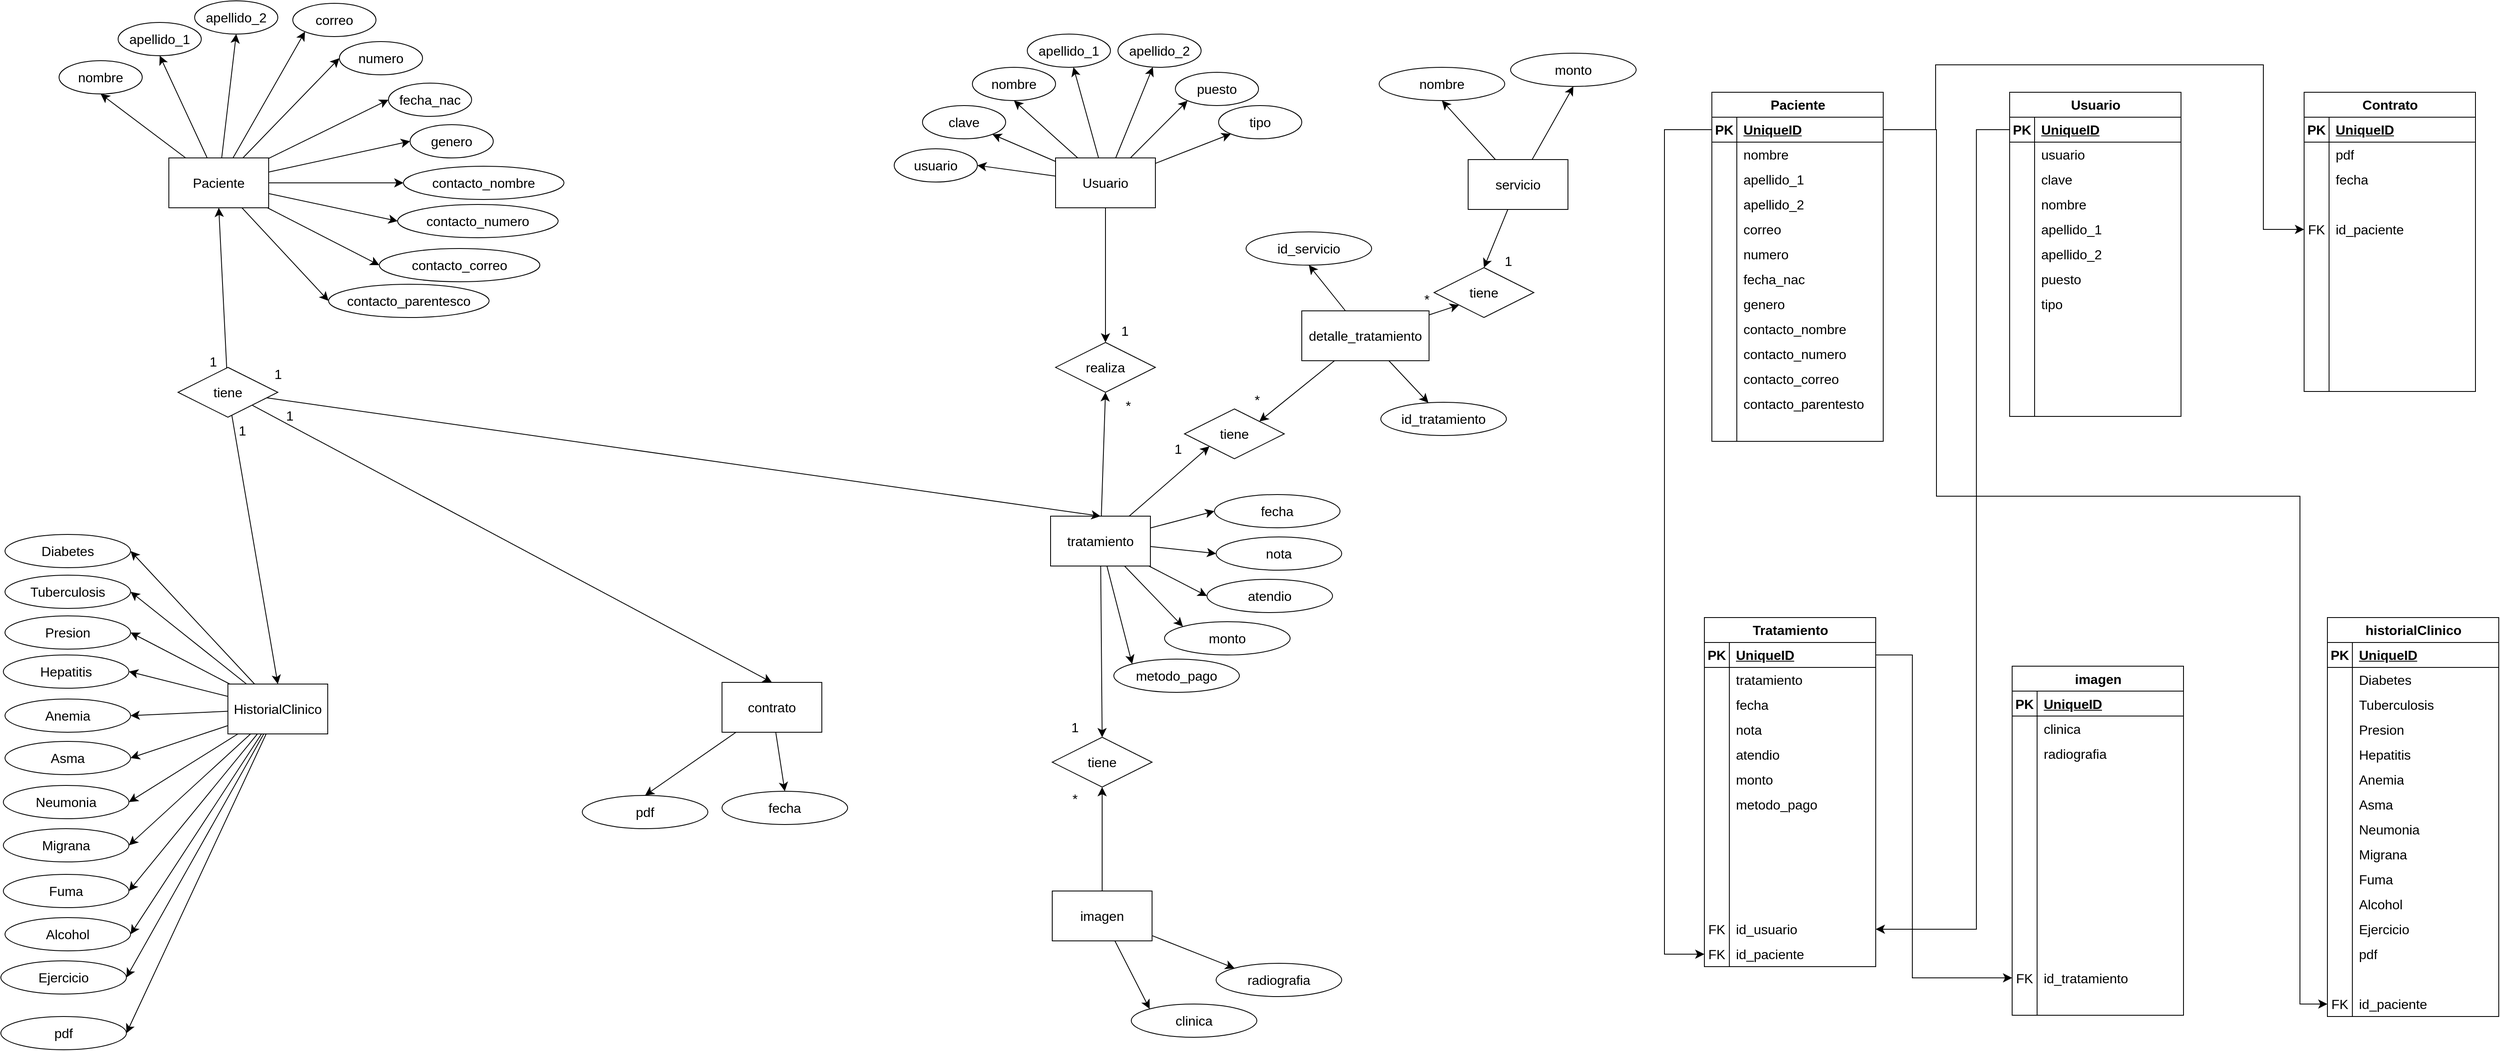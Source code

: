 <mxfile version="22.1.15" type="device">
  <diagram name="Página-1" id="Ql9E5V8sUj40-BFl8-us">
    <mxGraphModel dx="1161" dy="699" grid="0" gridSize="10" guides="1" tooltips="1" connect="1" arrows="1" fold="1" page="1" pageScale="1" pageWidth="3700" pageHeight="1500" math="0" shadow="0">
      <root>
        <mxCell id="0" />
        <mxCell id="1" parent="0" />
        <mxCell id="FLVJEnLCPHqkdlPpLVWk-10" style="edgeStyle=none;curved=1;rounded=0;orthogonalLoop=1;jettySize=auto;html=1;entryX=1;entryY=0.5;entryDx=0;entryDy=0;fontSize=12;startSize=8;endSize=8;" parent="1" source="FLVJEnLCPHqkdlPpLVWk-1" target="FLVJEnLCPHqkdlPpLVWk-3" edge="1">
          <mxGeometry relative="1" as="geometry" />
        </mxCell>
        <mxCell id="FLVJEnLCPHqkdlPpLVWk-11" style="edgeStyle=none;curved=1;rounded=0;orthogonalLoop=1;jettySize=auto;html=1;fontSize=12;startSize=8;endSize=8;" parent="1" source="FLVJEnLCPHqkdlPpLVWk-1" target="FLVJEnLCPHqkdlPpLVWk-2" edge="1">
          <mxGeometry relative="1" as="geometry" />
        </mxCell>
        <mxCell id="FLVJEnLCPHqkdlPpLVWk-12" style="edgeStyle=none;curved=1;rounded=0;orthogonalLoop=1;jettySize=auto;html=1;entryX=0.5;entryY=1;entryDx=0;entryDy=0;fontSize=12;startSize=8;endSize=8;" parent="1" source="FLVJEnLCPHqkdlPpLVWk-1" target="FLVJEnLCPHqkdlPpLVWk-4" edge="1">
          <mxGeometry relative="1" as="geometry" />
        </mxCell>
        <mxCell id="FLVJEnLCPHqkdlPpLVWk-13" style="edgeStyle=none;curved=1;rounded=0;orthogonalLoop=1;jettySize=auto;html=1;fontSize=12;startSize=8;endSize=8;" parent="1" source="FLVJEnLCPHqkdlPpLVWk-1" target="FLVJEnLCPHqkdlPpLVWk-5" edge="1">
          <mxGeometry relative="1" as="geometry" />
        </mxCell>
        <mxCell id="FLVJEnLCPHqkdlPpLVWk-14" style="edgeStyle=none;curved=1;rounded=0;orthogonalLoop=1;jettySize=auto;html=1;fontSize=12;startSize=8;endSize=8;" parent="1" source="FLVJEnLCPHqkdlPpLVWk-1" target="FLVJEnLCPHqkdlPpLVWk-6" edge="1">
          <mxGeometry relative="1" as="geometry" />
        </mxCell>
        <mxCell id="FLVJEnLCPHqkdlPpLVWk-15" style="edgeStyle=none;curved=1;rounded=0;orthogonalLoop=1;jettySize=auto;html=1;entryX=0;entryY=1;entryDx=0;entryDy=0;fontSize=12;startSize=8;endSize=8;" parent="1" source="FLVJEnLCPHqkdlPpLVWk-1" target="FLVJEnLCPHqkdlPpLVWk-9" edge="1">
          <mxGeometry relative="1" as="geometry" />
        </mxCell>
        <mxCell id="FLVJEnLCPHqkdlPpLVWk-16" style="edgeStyle=none;curved=1;rounded=0;orthogonalLoop=1;jettySize=auto;html=1;entryX=0;entryY=1;entryDx=0;entryDy=0;fontSize=12;startSize=8;endSize=8;" parent="1" source="FLVJEnLCPHqkdlPpLVWk-1" target="FLVJEnLCPHqkdlPpLVWk-7" edge="1">
          <mxGeometry relative="1" as="geometry" />
        </mxCell>
        <mxCell id="FLVJEnLCPHqkdlPpLVWk-120" style="edgeStyle=none;curved=1;rounded=0;orthogonalLoop=1;jettySize=auto;html=1;entryX=0.5;entryY=0;entryDx=0;entryDy=0;fontSize=12;startSize=8;endSize=8;" parent="1" source="FLVJEnLCPHqkdlPpLVWk-1" target="FLVJEnLCPHqkdlPpLVWk-119" edge="1">
          <mxGeometry relative="1" as="geometry" />
        </mxCell>
        <mxCell id="FLVJEnLCPHqkdlPpLVWk-1" value="Usuario" style="rounded=0;whiteSpace=wrap;html=1;fontSize=16;" parent="1" vertex="1">
          <mxGeometry x="1386" y="245" width="120" height="60" as="geometry" />
        </mxCell>
        <mxCell id="FLVJEnLCPHqkdlPpLVWk-2" value="clave" style="ellipse;whiteSpace=wrap;html=1;align=center;fontSize=16;" parent="1" vertex="1">
          <mxGeometry x="1226" y="182" width="100" height="40" as="geometry" />
        </mxCell>
        <mxCell id="FLVJEnLCPHqkdlPpLVWk-3" value="usuario" style="ellipse;whiteSpace=wrap;html=1;align=center;fontSize=16;" parent="1" vertex="1">
          <mxGeometry x="1192" y="234" width="100" height="40" as="geometry" />
        </mxCell>
        <mxCell id="FLVJEnLCPHqkdlPpLVWk-4" value="nombre" style="ellipse;whiteSpace=wrap;html=1;align=center;fontSize=16;" parent="1" vertex="1">
          <mxGeometry x="1286" y="136" width="100" height="40" as="geometry" />
        </mxCell>
        <mxCell id="FLVJEnLCPHqkdlPpLVWk-5" value="apellido_1" style="ellipse;whiteSpace=wrap;html=1;align=center;fontSize=16;" parent="1" vertex="1">
          <mxGeometry x="1352" y="96" width="100" height="40" as="geometry" />
        </mxCell>
        <mxCell id="FLVJEnLCPHqkdlPpLVWk-6" value="apellido_2" style="ellipse;whiteSpace=wrap;html=1;align=center;fontSize=16;" parent="1" vertex="1">
          <mxGeometry x="1461" y="96" width="100" height="40" as="geometry" />
        </mxCell>
        <mxCell id="FLVJEnLCPHqkdlPpLVWk-7" value="tipo" style="ellipse;whiteSpace=wrap;html=1;align=center;fontSize=16;" parent="1" vertex="1">
          <mxGeometry x="1582" y="182" width="100" height="40" as="geometry" />
        </mxCell>
        <mxCell id="FLVJEnLCPHqkdlPpLVWk-9" value="puesto" style="ellipse;whiteSpace=wrap;html=1;align=center;fontSize=16;" parent="1" vertex="1">
          <mxGeometry x="1530" y="142" width="100" height="40" as="geometry" />
        </mxCell>
        <mxCell id="FLVJEnLCPHqkdlPpLVWk-35" style="edgeStyle=none;curved=1;rounded=0;orthogonalLoop=1;jettySize=auto;html=1;entryX=0.5;entryY=1;entryDx=0;entryDy=0;fontSize=12;startSize=8;endSize=8;" parent="1" source="FLVJEnLCPHqkdlPpLVWk-17" target="FLVJEnLCPHqkdlPpLVWk-18" edge="1">
          <mxGeometry relative="1" as="geometry" />
        </mxCell>
        <mxCell id="FLVJEnLCPHqkdlPpLVWk-36" style="edgeStyle=none;curved=1;rounded=0;orthogonalLoop=1;jettySize=auto;html=1;entryX=0.5;entryY=1;entryDx=0;entryDy=0;fontSize=12;startSize=8;endSize=8;" parent="1" source="FLVJEnLCPHqkdlPpLVWk-17" target="FLVJEnLCPHqkdlPpLVWk-19" edge="1">
          <mxGeometry relative="1" as="geometry" />
        </mxCell>
        <mxCell id="FLVJEnLCPHqkdlPpLVWk-37" style="edgeStyle=none;curved=1;rounded=0;orthogonalLoop=1;jettySize=auto;html=1;entryX=0.5;entryY=1;entryDx=0;entryDy=0;fontSize=12;startSize=8;endSize=8;" parent="1" source="FLVJEnLCPHqkdlPpLVWk-17" target="FLVJEnLCPHqkdlPpLVWk-20" edge="1">
          <mxGeometry relative="1" as="geometry" />
        </mxCell>
        <mxCell id="FLVJEnLCPHqkdlPpLVWk-38" style="edgeStyle=none;curved=1;rounded=0;orthogonalLoop=1;jettySize=auto;html=1;entryX=0;entryY=1;entryDx=0;entryDy=0;fontSize=12;startSize=8;endSize=8;" parent="1" source="FLVJEnLCPHqkdlPpLVWk-17" target="FLVJEnLCPHqkdlPpLVWk-21" edge="1">
          <mxGeometry relative="1" as="geometry" />
        </mxCell>
        <mxCell id="FLVJEnLCPHqkdlPpLVWk-39" style="edgeStyle=none;curved=1;rounded=0;orthogonalLoop=1;jettySize=auto;html=1;entryX=0;entryY=0.5;entryDx=0;entryDy=0;fontSize=12;startSize=8;endSize=8;" parent="1" source="FLVJEnLCPHqkdlPpLVWk-17" target="FLVJEnLCPHqkdlPpLVWk-22" edge="1">
          <mxGeometry relative="1" as="geometry" />
        </mxCell>
        <mxCell id="FLVJEnLCPHqkdlPpLVWk-40" style="edgeStyle=none;curved=1;rounded=0;orthogonalLoop=1;jettySize=auto;html=1;entryX=0;entryY=0.5;entryDx=0;entryDy=0;fontSize=12;startSize=8;endSize=8;" parent="1" source="FLVJEnLCPHqkdlPpLVWk-17" target="FLVJEnLCPHqkdlPpLVWk-24" edge="1">
          <mxGeometry relative="1" as="geometry" />
        </mxCell>
        <mxCell id="FLVJEnLCPHqkdlPpLVWk-41" style="edgeStyle=none;curved=1;rounded=0;orthogonalLoop=1;jettySize=auto;html=1;entryX=0;entryY=0.5;entryDx=0;entryDy=0;fontSize=12;startSize=8;endSize=8;" parent="1" source="FLVJEnLCPHqkdlPpLVWk-17" target="FLVJEnLCPHqkdlPpLVWk-29" edge="1">
          <mxGeometry relative="1" as="geometry" />
        </mxCell>
        <mxCell id="FLVJEnLCPHqkdlPpLVWk-42" style="edgeStyle=none;curved=1;rounded=0;orthogonalLoop=1;jettySize=auto;html=1;entryX=0;entryY=0.5;entryDx=0;entryDy=0;fontSize=12;startSize=8;endSize=8;" parent="1" source="FLVJEnLCPHqkdlPpLVWk-17" target="FLVJEnLCPHqkdlPpLVWk-31" edge="1">
          <mxGeometry relative="1" as="geometry" />
        </mxCell>
        <mxCell id="FLVJEnLCPHqkdlPpLVWk-43" style="edgeStyle=none;curved=1;rounded=0;orthogonalLoop=1;jettySize=auto;html=1;entryX=0;entryY=0.5;entryDx=0;entryDy=0;fontSize=12;startSize=8;endSize=8;" parent="1" source="FLVJEnLCPHqkdlPpLVWk-17" target="FLVJEnLCPHqkdlPpLVWk-32" edge="1">
          <mxGeometry relative="1" as="geometry" />
        </mxCell>
        <mxCell id="FLVJEnLCPHqkdlPpLVWk-44" style="edgeStyle=none;curved=1;rounded=0;orthogonalLoop=1;jettySize=auto;html=1;entryX=0;entryY=0.5;entryDx=0;entryDy=0;fontSize=12;startSize=8;endSize=8;" parent="1" source="FLVJEnLCPHqkdlPpLVWk-17" target="FLVJEnLCPHqkdlPpLVWk-34" edge="1">
          <mxGeometry relative="1" as="geometry" />
        </mxCell>
        <mxCell id="FLVJEnLCPHqkdlPpLVWk-45" style="edgeStyle=none;curved=1;rounded=0;orthogonalLoop=1;jettySize=auto;html=1;entryX=0;entryY=0.5;entryDx=0;entryDy=0;fontSize=12;startSize=8;endSize=8;" parent="1" source="FLVJEnLCPHqkdlPpLVWk-17" target="FLVJEnLCPHqkdlPpLVWk-33" edge="1">
          <mxGeometry relative="1" as="geometry" />
        </mxCell>
        <mxCell id="FLVJEnLCPHqkdlPpLVWk-17" value="Paciente" style="rounded=0;whiteSpace=wrap;html=1;fontSize=16;" parent="1" vertex="1">
          <mxGeometry x="320" y="245" width="120" height="60" as="geometry" />
        </mxCell>
        <mxCell id="FLVJEnLCPHqkdlPpLVWk-18" value="nombre" style="ellipse;whiteSpace=wrap;html=1;align=center;fontSize=16;" parent="1" vertex="1">
          <mxGeometry x="188" y="128" width="100" height="40" as="geometry" />
        </mxCell>
        <mxCell id="FLVJEnLCPHqkdlPpLVWk-19" value="apellido_1" style="ellipse;whiteSpace=wrap;html=1;align=center;fontSize=16;" parent="1" vertex="1">
          <mxGeometry x="259" y="82" width="100" height="40" as="geometry" />
        </mxCell>
        <mxCell id="FLVJEnLCPHqkdlPpLVWk-20" value="apellido_2" style="ellipse;whiteSpace=wrap;html=1;align=center;fontSize=16;" parent="1" vertex="1">
          <mxGeometry x="351" y="56" width="100" height="40" as="geometry" />
        </mxCell>
        <mxCell id="FLVJEnLCPHqkdlPpLVWk-21" value="correo" style="ellipse;whiteSpace=wrap;html=1;align=center;fontSize=16;" parent="1" vertex="1">
          <mxGeometry x="469" y="59" width="100" height="40" as="geometry" />
        </mxCell>
        <mxCell id="FLVJEnLCPHqkdlPpLVWk-22" value="numero" style="ellipse;whiteSpace=wrap;html=1;align=center;fontSize=16;" parent="1" vertex="1">
          <mxGeometry x="525" y="105" width="100" height="40" as="geometry" />
        </mxCell>
        <mxCell id="FLVJEnLCPHqkdlPpLVWk-24" value="fecha_nac" style="ellipse;whiteSpace=wrap;html=1;align=center;fontSize=16;" parent="1" vertex="1">
          <mxGeometry x="584" y="155" width="100" height="40" as="geometry" />
        </mxCell>
        <mxCell id="FLVJEnLCPHqkdlPpLVWk-29" value="genero" style="ellipse;whiteSpace=wrap;html=1;align=center;fontSize=16;" parent="1" vertex="1">
          <mxGeometry x="610" y="205" width="100" height="40" as="geometry" />
        </mxCell>
        <mxCell id="FLVJEnLCPHqkdlPpLVWk-31" value="contacto_nombre" style="ellipse;whiteSpace=wrap;html=1;align=center;fontSize=16;" parent="1" vertex="1">
          <mxGeometry x="602" y="255" width="193" height="40" as="geometry" />
        </mxCell>
        <mxCell id="FLVJEnLCPHqkdlPpLVWk-32" value="contacto_numero" style="ellipse;whiteSpace=wrap;html=1;align=center;fontSize=16;" parent="1" vertex="1">
          <mxGeometry x="595" y="301" width="193" height="40" as="geometry" />
        </mxCell>
        <mxCell id="FLVJEnLCPHqkdlPpLVWk-33" value="contacto_parentesco" style="ellipse;whiteSpace=wrap;html=1;align=center;fontSize=16;" parent="1" vertex="1">
          <mxGeometry x="512" y="397" width="193" height="40" as="geometry" />
        </mxCell>
        <mxCell id="FLVJEnLCPHqkdlPpLVWk-34" value="contacto_correo" style="ellipse;whiteSpace=wrap;html=1;align=center;fontSize=16;" parent="1" vertex="1">
          <mxGeometry x="573" y="354" width="193" height="40" as="geometry" />
        </mxCell>
        <mxCell id="FLVJEnLCPHqkdlPpLVWk-55" style="edgeStyle=none;curved=1;rounded=0;orthogonalLoop=1;jettySize=auto;html=1;entryX=0;entryY=0.5;entryDx=0;entryDy=0;fontSize=12;startSize=8;endSize=8;" parent="1" source="FLVJEnLCPHqkdlPpLVWk-47" target="FLVJEnLCPHqkdlPpLVWk-49" edge="1">
          <mxGeometry relative="1" as="geometry" />
        </mxCell>
        <mxCell id="FLVJEnLCPHqkdlPpLVWk-56" style="edgeStyle=none;curved=1;rounded=0;orthogonalLoop=1;jettySize=auto;html=1;entryX=0;entryY=0.5;entryDx=0;entryDy=0;fontSize=12;startSize=8;endSize=8;" parent="1" source="FLVJEnLCPHqkdlPpLVWk-47" target="FLVJEnLCPHqkdlPpLVWk-50" edge="1">
          <mxGeometry relative="1" as="geometry" />
        </mxCell>
        <mxCell id="FLVJEnLCPHqkdlPpLVWk-57" style="edgeStyle=none;curved=1;rounded=0;orthogonalLoop=1;jettySize=auto;html=1;entryX=0;entryY=0.5;entryDx=0;entryDy=0;fontSize=12;startSize=8;endSize=8;" parent="1" source="FLVJEnLCPHqkdlPpLVWk-47" target="FLVJEnLCPHqkdlPpLVWk-51" edge="1">
          <mxGeometry relative="1" as="geometry" />
        </mxCell>
        <mxCell id="FLVJEnLCPHqkdlPpLVWk-58" style="edgeStyle=none;curved=1;rounded=0;orthogonalLoop=1;jettySize=auto;html=1;entryX=0;entryY=0;entryDx=0;entryDy=0;fontSize=12;startSize=8;endSize=8;" parent="1" source="FLVJEnLCPHqkdlPpLVWk-47" target="FLVJEnLCPHqkdlPpLVWk-52" edge="1">
          <mxGeometry relative="1" as="geometry" />
        </mxCell>
        <mxCell id="FLVJEnLCPHqkdlPpLVWk-59" style="edgeStyle=none;curved=1;rounded=0;orthogonalLoop=1;jettySize=auto;html=1;entryX=0;entryY=0;entryDx=0;entryDy=0;fontSize=12;startSize=8;endSize=8;" parent="1" source="FLVJEnLCPHqkdlPpLVWk-47" target="FLVJEnLCPHqkdlPpLVWk-53" edge="1">
          <mxGeometry relative="1" as="geometry" />
        </mxCell>
        <mxCell id="FLVJEnLCPHqkdlPpLVWk-63" style="edgeStyle=none;curved=1;rounded=0;orthogonalLoop=1;jettySize=auto;html=1;entryX=0.5;entryY=0;entryDx=0;entryDy=0;fontSize=12;startSize=8;endSize=8;" parent="1" source="FLVJEnLCPHqkdlPpLVWk-47" target="FLVJEnLCPHqkdlPpLVWk-62" edge="1">
          <mxGeometry relative="1" as="geometry" />
        </mxCell>
        <mxCell id="FLVJEnLCPHqkdlPpLVWk-121" style="edgeStyle=none;curved=1;rounded=0;orthogonalLoop=1;jettySize=auto;html=1;entryX=0.5;entryY=1;entryDx=0;entryDy=0;fontSize=12;startSize=8;endSize=8;" parent="1" source="FLVJEnLCPHqkdlPpLVWk-47" target="FLVJEnLCPHqkdlPpLVWk-119" edge="1">
          <mxGeometry relative="1" as="geometry" />
        </mxCell>
        <mxCell id="LgXjG3keZUMDwHcFaubD-2" style="edgeStyle=none;curved=1;rounded=0;orthogonalLoop=1;jettySize=auto;html=1;entryX=0;entryY=1;entryDx=0;entryDy=0;fontSize=12;startSize=8;endSize=8;" edge="1" parent="1" source="FLVJEnLCPHqkdlPpLVWk-47" target="LgXjG3keZUMDwHcFaubD-1">
          <mxGeometry relative="1" as="geometry" />
        </mxCell>
        <mxCell id="FLVJEnLCPHqkdlPpLVWk-47" value="tratamiento" style="rounded=0;whiteSpace=wrap;html=1;fontSize=16;" parent="1" vertex="1">
          <mxGeometry x="1380" y="676" width="120" height="60" as="geometry" />
        </mxCell>
        <mxCell id="FLVJEnLCPHqkdlPpLVWk-49" value="fecha" style="ellipse;whiteSpace=wrap;html=1;align=center;fontSize=16;" parent="1" vertex="1">
          <mxGeometry x="1577" y="650" width="151" height="40" as="geometry" />
        </mxCell>
        <mxCell id="FLVJEnLCPHqkdlPpLVWk-50" value="nota" style="ellipse;whiteSpace=wrap;html=1;align=center;fontSize=16;" parent="1" vertex="1">
          <mxGeometry x="1579" y="701" width="151" height="40" as="geometry" />
        </mxCell>
        <mxCell id="FLVJEnLCPHqkdlPpLVWk-51" value="atendio" style="ellipse;whiteSpace=wrap;html=1;align=center;fontSize=16;" parent="1" vertex="1">
          <mxGeometry x="1568" y="752" width="151" height="40" as="geometry" />
        </mxCell>
        <mxCell id="FLVJEnLCPHqkdlPpLVWk-52" value="monto" style="ellipse;whiteSpace=wrap;html=1;align=center;fontSize=16;" parent="1" vertex="1">
          <mxGeometry x="1517" y="803" width="151" height="40" as="geometry" />
        </mxCell>
        <mxCell id="FLVJEnLCPHqkdlPpLVWk-53" value="metodo_pago" style="ellipse;whiteSpace=wrap;html=1;align=center;fontSize=16;" parent="1" vertex="1">
          <mxGeometry x="1456" y="848" width="151" height="40" as="geometry" />
        </mxCell>
        <mxCell id="FLVJEnLCPHqkdlPpLVWk-64" style="edgeStyle=none;curved=1;rounded=0;orthogonalLoop=1;jettySize=auto;html=1;entryX=0.5;entryY=1;entryDx=0;entryDy=0;fontSize=12;startSize=8;endSize=8;" parent="1" source="FLVJEnLCPHqkdlPpLVWk-60" target="FLVJEnLCPHqkdlPpLVWk-62" edge="1">
          <mxGeometry relative="1" as="geometry" />
        </mxCell>
        <mxCell id="FLVJEnLCPHqkdlPpLVWk-68" style="edgeStyle=none;curved=1;rounded=0;orthogonalLoop=1;jettySize=auto;html=1;entryX=0;entryY=0;entryDx=0;entryDy=0;fontSize=12;startSize=8;endSize=8;" parent="1" source="FLVJEnLCPHqkdlPpLVWk-60" target="FLVJEnLCPHqkdlPpLVWk-67" edge="1">
          <mxGeometry relative="1" as="geometry" />
        </mxCell>
        <mxCell id="FLVJEnLCPHqkdlPpLVWk-69" style="edgeStyle=none;curved=1;rounded=0;orthogonalLoop=1;jettySize=auto;html=1;entryX=0;entryY=0;entryDx=0;entryDy=0;fontSize=12;startSize=8;endSize=8;" parent="1" source="FLVJEnLCPHqkdlPpLVWk-60" target="FLVJEnLCPHqkdlPpLVWk-66" edge="1">
          <mxGeometry relative="1" as="geometry" />
        </mxCell>
        <mxCell id="FLVJEnLCPHqkdlPpLVWk-60" value="imagen" style="rounded=0;whiteSpace=wrap;html=1;fontSize=16;" parent="1" vertex="1">
          <mxGeometry x="1382" y="1127" width="120" height="60" as="geometry" />
        </mxCell>
        <mxCell id="FLVJEnLCPHqkdlPpLVWk-62" value="tiene" style="shape=rhombus;perimeter=rhombusPerimeter;whiteSpace=wrap;html=1;align=center;fontSize=16;" parent="1" vertex="1">
          <mxGeometry x="1382" y="942" width="120" height="60" as="geometry" />
        </mxCell>
        <mxCell id="FLVJEnLCPHqkdlPpLVWk-66" value="radiografia" style="ellipse;whiteSpace=wrap;html=1;align=center;fontSize=16;" parent="1" vertex="1">
          <mxGeometry x="1579" y="1214" width="151" height="40" as="geometry" />
        </mxCell>
        <mxCell id="FLVJEnLCPHqkdlPpLVWk-67" value="clinica" style="ellipse;whiteSpace=wrap;html=1;align=center;fontSize=16;" parent="1" vertex="1">
          <mxGeometry x="1477" y="1263" width="151" height="40" as="geometry" />
        </mxCell>
        <mxCell id="FLVJEnLCPHqkdlPpLVWk-89" style="edgeStyle=none;curved=1;rounded=0;orthogonalLoop=1;jettySize=auto;html=1;entryX=1;entryY=0.5;entryDx=0;entryDy=0;fontSize=12;startSize=8;endSize=8;" parent="1" source="FLVJEnLCPHqkdlPpLVWk-71" target="FLVJEnLCPHqkdlPpLVWk-72" edge="1">
          <mxGeometry relative="1" as="geometry" />
        </mxCell>
        <mxCell id="FLVJEnLCPHqkdlPpLVWk-90" style="edgeStyle=none;curved=1;rounded=0;orthogonalLoop=1;jettySize=auto;html=1;entryX=1;entryY=0.5;entryDx=0;entryDy=0;fontSize=12;startSize=8;endSize=8;" parent="1" source="FLVJEnLCPHqkdlPpLVWk-71" target="FLVJEnLCPHqkdlPpLVWk-73" edge="1">
          <mxGeometry relative="1" as="geometry" />
        </mxCell>
        <mxCell id="FLVJEnLCPHqkdlPpLVWk-91" style="edgeStyle=none;curved=1;rounded=0;orthogonalLoop=1;jettySize=auto;html=1;entryX=1;entryY=0.5;entryDx=0;entryDy=0;fontSize=12;startSize=8;endSize=8;" parent="1" source="FLVJEnLCPHqkdlPpLVWk-71" target="FLVJEnLCPHqkdlPpLVWk-74" edge="1">
          <mxGeometry relative="1" as="geometry" />
        </mxCell>
        <mxCell id="FLVJEnLCPHqkdlPpLVWk-92" style="edgeStyle=none;curved=1;rounded=0;orthogonalLoop=1;jettySize=auto;html=1;entryX=1;entryY=0.5;entryDx=0;entryDy=0;fontSize=12;startSize=8;endSize=8;" parent="1" source="FLVJEnLCPHqkdlPpLVWk-71" target="FLVJEnLCPHqkdlPpLVWk-75" edge="1">
          <mxGeometry relative="1" as="geometry" />
        </mxCell>
        <mxCell id="FLVJEnLCPHqkdlPpLVWk-93" style="edgeStyle=none;curved=1;rounded=0;orthogonalLoop=1;jettySize=auto;html=1;entryX=1;entryY=0.5;entryDx=0;entryDy=0;fontSize=12;startSize=8;endSize=8;" parent="1" source="FLVJEnLCPHqkdlPpLVWk-71" target="FLVJEnLCPHqkdlPpLVWk-76" edge="1">
          <mxGeometry relative="1" as="geometry" />
        </mxCell>
        <mxCell id="FLVJEnLCPHqkdlPpLVWk-94" style="edgeStyle=none;curved=1;rounded=0;orthogonalLoop=1;jettySize=auto;html=1;entryX=1;entryY=0.5;entryDx=0;entryDy=0;fontSize=12;startSize=8;endSize=8;" parent="1" source="FLVJEnLCPHqkdlPpLVWk-71" target="FLVJEnLCPHqkdlPpLVWk-77" edge="1">
          <mxGeometry relative="1" as="geometry" />
        </mxCell>
        <mxCell id="FLVJEnLCPHqkdlPpLVWk-95" style="edgeStyle=none;curved=1;rounded=0;orthogonalLoop=1;jettySize=auto;html=1;entryX=1;entryY=0.5;entryDx=0;entryDy=0;fontSize=12;startSize=8;endSize=8;" parent="1" source="FLVJEnLCPHqkdlPpLVWk-71" target="FLVJEnLCPHqkdlPpLVWk-78" edge="1">
          <mxGeometry relative="1" as="geometry" />
        </mxCell>
        <mxCell id="FLVJEnLCPHqkdlPpLVWk-96" style="edgeStyle=none;curved=1;rounded=0;orthogonalLoop=1;jettySize=auto;html=1;entryX=1;entryY=0.5;entryDx=0;entryDy=0;fontSize=12;startSize=8;endSize=8;" parent="1" source="FLVJEnLCPHqkdlPpLVWk-71" target="FLVJEnLCPHqkdlPpLVWk-79" edge="1">
          <mxGeometry relative="1" as="geometry" />
        </mxCell>
        <mxCell id="FLVJEnLCPHqkdlPpLVWk-97" style="edgeStyle=none;curved=1;rounded=0;orthogonalLoop=1;jettySize=auto;html=1;entryX=1;entryY=0.5;entryDx=0;entryDy=0;fontSize=12;startSize=8;endSize=8;" parent="1" source="FLVJEnLCPHqkdlPpLVWk-71" target="FLVJEnLCPHqkdlPpLVWk-80" edge="1">
          <mxGeometry relative="1" as="geometry" />
        </mxCell>
        <mxCell id="FLVJEnLCPHqkdlPpLVWk-98" style="edgeStyle=none;curved=1;rounded=0;orthogonalLoop=1;jettySize=auto;html=1;entryX=1;entryY=0.5;entryDx=0;entryDy=0;fontSize=12;startSize=8;endSize=8;" parent="1" source="FLVJEnLCPHqkdlPpLVWk-71" target="FLVJEnLCPHqkdlPpLVWk-81" edge="1">
          <mxGeometry relative="1" as="geometry" />
        </mxCell>
        <mxCell id="FLVJEnLCPHqkdlPpLVWk-99" style="edgeStyle=none;curved=1;rounded=0;orthogonalLoop=1;jettySize=auto;html=1;entryX=1;entryY=0.5;entryDx=0;entryDy=0;fontSize=12;startSize=8;endSize=8;" parent="1" source="FLVJEnLCPHqkdlPpLVWk-71" target="FLVJEnLCPHqkdlPpLVWk-82" edge="1">
          <mxGeometry relative="1" as="geometry" />
        </mxCell>
        <mxCell id="FLVJEnLCPHqkdlPpLVWk-102" style="edgeStyle=none;curved=1;rounded=0;orthogonalLoop=1;jettySize=auto;html=1;entryX=1;entryY=0.5;entryDx=0;entryDy=0;fontSize=12;startSize=8;endSize=8;" parent="1" source="FLVJEnLCPHqkdlPpLVWk-71" target="FLVJEnLCPHqkdlPpLVWk-101" edge="1">
          <mxGeometry relative="1" as="geometry" />
        </mxCell>
        <mxCell id="FLVJEnLCPHqkdlPpLVWk-71" value="HistorialClinico" style="rounded=0;whiteSpace=wrap;html=1;fontSize=16;" parent="1" vertex="1">
          <mxGeometry x="391" y="878" width="120" height="60" as="geometry" />
        </mxCell>
        <mxCell id="FLVJEnLCPHqkdlPpLVWk-72" value="Diabetes" style="ellipse;whiteSpace=wrap;html=1;align=center;fontSize=16;" parent="1" vertex="1">
          <mxGeometry x="123" y="698" width="151" height="40" as="geometry" />
        </mxCell>
        <mxCell id="FLVJEnLCPHqkdlPpLVWk-73" value="Tuberculosis" style="ellipse;whiteSpace=wrap;html=1;align=center;fontSize=16;" parent="1" vertex="1">
          <mxGeometry x="123" y="747" width="151" height="40" as="geometry" />
        </mxCell>
        <mxCell id="FLVJEnLCPHqkdlPpLVWk-74" value="Presion" style="ellipse;whiteSpace=wrap;html=1;align=center;fontSize=16;" parent="1" vertex="1">
          <mxGeometry x="123" y="796" width="151" height="40" as="geometry" />
        </mxCell>
        <mxCell id="FLVJEnLCPHqkdlPpLVWk-75" value="Hepatitis" style="ellipse;whiteSpace=wrap;html=1;align=center;fontSize=16;" parent="1" vertex="1">
          <mxGeometry x="121" y="843" width="151" height="40" as="geometry" />
        </mxCell>
        <mxCell id="FLVJEnLCPHqkdlPpLVWk-76" value="Anemia" style="ellipse;whiteSpace=wrap;html=1;align=center;fontSize=16;" parent="1" vertex="1">
          <mxGeometry x="123" y="896" width="151" height="40" as="geometry" />
        </mxCell>
        <mxCell id="FLVJEnLCPHqkdlPpLVWk-77" value="Asma" style="ellipse;whiteSpace=wrap;html=1;align=center;fontSize=16;" parent="1" vertex="1">
          <mxGeometry x="123" y="947" width="151" height="40" as="geometry" />
        </mxCell>
        <mxCell id="FLVJEnLCPHqkdlPpLVWk-78" value="Neumonia" style="ellipse;whiteSpace=wrap;html=1;align=center;fontSize=16;" parent="1" vertex="1">
          <mxGeometry x="121" y="1000" width="151" height="40" as="geometry" />
        </mxCell>
        <mxCell id="FLVJEnLCPHqkdlPpLVWk-79" value="Migrana" style="ellipse;whiteSpace=wrap;html=1;align=center;fontSize=16;" parent="1" vertex="1">
          <mxGeometry x="121" y="1052" width="151" height="40" as="geometry" />
        </mxCell>
        <mxCell id="FLVJEnLCPHqkdlPpLVWk-80" value="Fuma" style="ellipse;whiteSpace=wrap;html=1;align=center;fontSize=16;" parent="1" vertex="1">
          <mxGeometry x="121" y="1107" width="151" height="40" as="geometry" />
        </mxCell>
        <mxCell id="FLVJEnLCPHqkdlPpLVWk-81" value="Alcohol" style="ellipse;whiteSpace=wrap;html=1;align=center;fontSize=16;" parent="1" vertex="1">
          <mxGeometry x="123" y="1159" width="151" height="40" as="geometry" />
        </mxCell>
        <mxCell id="FLVJEnLCPHqkdlPpLVWk-82" value="Ejercicio" style="ellipse;whiteSpace=wrap;html=1;align=center;fontSize=16;" parent="1" vertex="1">
          <mxGeometry x="118" y="1211" width="151" height="40" as="geometry" />
        </mxCell>
        <mxCell id="FLVJEnLCPHqkdlPpLVWk-101" value="pdf" style="ellipse;whiteSpace=wrap;html=1;align=center;fontSize=16;" parent="1" vertex="1">
          <mxGeometry x="118" y="1278" width="151" height="40" as="geometry" />
        </mxCell>
        <mxCell id="FLVJEnLCPHqkdlPpLVWk-107" style="edgeStyle=none;curved=1;rounded=0;orthogonalLoop=1;jettySize=auto;html=1;entryX=0.5;entryY=1;entryDx=0;entryDy=0;fontSize=12;startSize=8;endSize=8;" parent="1" source="FLVJEnLCPHqkdlPpLVWk-106" target="FLVJEnLCPHqkdlPpLVWk-17" edge="1">
          <mxGeometry relative="1" as="geometry" />
        </mxCell>
        <mxCell id="FLVJEnLCPHqkdlPpLVWk-108" style="edgeStyle=none;curved=1;rounded=0;orthogonalLoop=1;jettySize=auto;html=1;entryX=0.5;entryY=0;entryDx=0;entryDy=0;fontSize=12;startSize=8;endSize=8;" parent="1" source="FLVJEnLCPHqkdlPpLVWk-106" target="FLVJEnLCPHqkdlPpLVWk-47" edge="1">
          <mxGeometry relative="1" as="geometry" />
        </mxCell>
        <mxCell id="FLVJEnLCPHqkdlPpLVWk-109" style="edgeStyle=none;curved=1;rounded=0;orthogonalLoop=1;jettySize=auto;html=1;entryX=0.5;entryY=0;entryDx=0;entryDy=0;fontSize=12;startSize=8;endSize=8;" parent="1" source="FLVJEnLCPHqkdlPpLVWk-106" target="FLVJEnLCPHqkdlPpLVWk-71" edge="1">
          <mxGeometry relative="1" as="geometry" />
        </mxCell>
        <mxCell id="FLVJEnLCPHqkdlPpLVWk-116" style="edgeStyle=none;curved=1;rounded=0;orthogonalLoop=1;jettySize=auto;html=1;entryX=0.5;entryY=0;entryDx=0;entryDy=0;fontSize=12;startSize=8;endSize=8;" parent="1" source="FLVJEnLCPHqkdlPpLVWk-106" target="FLVJEnLCPHqkdlPpLVWk-110" edge="1">
          <mxGeometry relative="1" as="geometry" />
        </mxCell>
        <mxCell id="FLVJEnLCPHqkdlPpLVWk-106" value="tiene" style="shape=rhombus;perimeter=rhombusPerimeter;whiteSpace=wrap;html=1;align=center;fontSize=16;" parent="1" vertex="1">
          <mxGeometry x="331" y="497" width="120" height="60" as="geometry" />
        </mxCell>
        <mxCell id="FLVJEnLCPHqkdlPpLVWk-112" style="edgeStyle=none;curved=1;rounded=0;orthogonalLoop=1;jettySize=auto;html=1;entryX=0.5;entryY=0;entryDx=0;entryDy=0;fontSize=12;startSize=8;endSize=8;" parent="1" source="FLVJEnLCPHqkdlPpLVWk-110" target="FLVJEnLCPHqkdlPpLVWk-111" edge="1">
          <mxGeometry relative="1" as="geometry" />
        </mxCell>
        <mxCell id="FLVJEnLCPHqkdlPpLVWk-114" style="edgeStyle=none;curved=1;rounded=0;orthogonalLoop=1;jettySize=auto;html=1;entryX=0.5;entryY=0;entryDx=0;entryDy=0;fontSize=12;startSize=8;endSize=8;" parent="1" source="FLVJEnLCPHqkdlPpLVWk-110" target="FLVJEnLCPHqkdlPpLVWk-113" edge="1">
          <mxGeometry relative="1" as="geometry" />
        </mxCell>
        <mxCell id="FLVJEnLCPHqkdlPpLVWk-110" value="contrato" style="rounded=0;whiteSpace=wrap;html=1;fontSize=16;" parent="1" vertex="1">
          <mxGeometry x="985" y="876" width="120" height="60" as="geometry" />
        </mxCell>
        <mxCell id="FLVJEnLCPHqkdlPpLVWk-111" value="pdf" style="ellipse;whiteSpace=wrap;html=1;align=center;fontSize=16;" parent="1" vertex="1">
          <mxGeometry x="817" y="1012" width="151" height="40" as="geometry" />
        </mxCell>
        <mxCell id="FLVJEnLCPHqkdlPpLVWk-113" value="fecha" style="ellipse;whiteSpace=wrap;html=1;align=center;fontSize=16;" parent="1" vertex="1">
          <mxGeometry x="985" y="1007" width="151" height="40" as="geometry" />
        </mxCell>
        <mxCell id="FLVJEnLCPHqkdlPpLVWk-119" value="realiza" style="shape=rhombus;perimeter=rhombusPerimeter;whiteSpace=wrap;html=1;align=center;fontSize=16;" parent="1" vertex="1">
          <mxGeometry x="1386" y="467" width="120" height="60" as="geometry" />
        </mxCell>
        <mxCell id="FLVJEnLCPHqkdlPpLVWk-122" value="Paciente" style="shape=table;startSize=30;container=1;collapsible=1;childLayout=tableLayout;fixedRows=1;rowLines=0;fontStyle=1;align=center;resizeLast=1;html=1;fontSize=16;" parent="1" vertex="1">
          <mxGeometry x="2175" y="166" width="206" height="420" as="geometry" />
        </mxCell>
        <mxCell id="FLVJEnLCPHqkdlPpLVWk-123" value="" style="shape=tableRow;horizontal=0;startSize=0;swimlaneHead=0;swimlaneBody=0;fillColor=none;collapsible=0;dropTarget=0;points=[[0,0.5],[1,0.5]];portConstraint=eastwest;top=0;left=0;right=0;bottom=1;fontSize=16;" parent="FLVJEnLCPHqkdlPpLVWk-122" vertex="1">
          <mxGeometry y="30" width="206" height="30" as="geometry" />
        </mxCell>
        <mxCell id="FLVJEnLCPHqkdlPpLVWk-124" value="PK" style="shape=partialRectangle;connectable=0;fillColor=none;top=0;left=0;bottom=0;right=0;fontStyle=1;overflow=hidden;whiteSpace=wrap;html=1;fontSize=16;" parent="FLVJEnLCPHqkdlPpLVWk-123" vertex="1">
          <mxGeometry width="30" height="30" as="geometry">
            <mxRectangle width="30" height="30" as="alternateBounds" />
          </mxGeometry>
        </mxCell>
        <mxCell id="FLVJEnLCPHqkdlPpLVWk-125" value="UniqueID" style="shape=partialRectangle;connectable=0;fillColor=none;top=0;left=0;bottom=0;right=0;align=left;spacingLeft=6;fontStyle=5;overflow=hidden;whiteSpace=wrap;html=1;fontSize=16;" parent="FLVJEnLCPHqkdlPpLVWk-123" vertex="1">
          <mxGeometry x="30" width="176" height="30" as="geometry">
            <mxRectangle width="176" height="30" as="alternateBounds" />
          </mxGeometry>
        </mxCell>
        <mxCell id="FLVJEnLCPHqkdlPpLVWk-126" value="" style="shape=tableRow;horizontal=0;startSize=0;swimlaneHead=0;swimlaneBody=0;fillColor=none;collapsible=0;dropTarget=0;points=[[0,0.5],[1,0.5]];portConstraint=eastwest;top=0;left=0;right=0;bottom=0;fontSize=16;" parent="FLVJEnLCPHqkdlPpLVWk-122" vertex="1">
          <mxGeometry y="60" width="206" height="30" as="geometry" />
        </mxCell>
        <mxCell id="FLVJEnLCPHqkdlPpLVWk-127" value="" style="shape=partialRectangle;connectable=0;fillColor=none;top=0;left=0;bottom=0;right=0;editable=1;overflow=hidden;whiteSpace=wrap;html=1;fontSize=16;" parent="FLVJEnLCPHqkdlPpLVWk-126" vertex="1">
          <mxGeometry width="30" height="30" as="geometry">
            <mxRectangle width="30" height="30" as="alternateBounds" />
          </mxGeometry>
        </mxCell>
        <mxCell id="FLVJEnLCPHqkdlPpLVWk-128" value="nombre" style="shape=partialRectangle;connectable=0;fillColor=none;top=0;left=0;bottom=0;right=0;align=left;spacingLeft=6;overflow=hidden;whiteSpace=wrap;html=1;fontSize=16;" parent="FLVJEnLCPHqkdlPpLVWk-126" vertex="1">
          <mxGeometry x="30" width="176" height="30" as="geometry">
            <mxRectangle width="176" height="30" as="alternateBounds" />
          </mxGeometry>
        </mxCell>
        <mxCell id="FLVJEnLCPHqkdlPpLVWk-129" value="" style="shape=tableRow;horizontal=0;startSize=0;swimlaneHead=0;swimlaneBody=0;fillColor=none;collapsible=0;dropTarget=0;points=[[0,0.5],[1,0.5]];portConstraint=eastwest;top=0;left=0;right=0;bottom=0;fontSize=16;" parent="FLVJEnLCPHqkdlPpLVWk-122" vertex="1">
          <mxGeometry y="90" width="206" height="30" as="geometry" />
        </mxCell>
        <mxCell id="FLVJEnLCPHqkdlPpLVWk-130" value="" style="shape=partialRectangle;connectable=0;fillColor=none;top=0;left=0;bottom=0;right=0;editable=1;overflow=hidden;whiteSpace=wrap;html=1;fontSize=16;" parent="FLVJEnLCPHqkdlPpLVWk-129" vertex="1">
          <mxGeometry width="30" height="30" as="geometry">
            <mxRectangle width="30" height="30" as="alternateBounds" />
          </mxGeometry>
        </mxCell>
        <mxCell id="FLVJEnLCPHqkdlPpLVWk-131" value="apellido_1" style="shape=partialRectangle;connectable=0;fillColor=none;top=0;left=0;bottom=0;right=0;align=left;spacingLeft=6;overflow=hidden;whiteSpace=wrap;html=1;fontSize=16;" parent="FLVJEnLCPHqkdlPpLVWk-129" vertex="1">
          <mxGeometry x="30" width="176" height="30" as="geometry">
            <mxRectangle width="176" height="30" as="alternateBounds" />
          </mxGeometry>
        </mxCell>
        <mxCell id="FLVJEnLCPHqkdlPpLVWk-132" value="" style="shape=tableRow;horizontal=0;startSize=0;swimlaneHead=0;swimlaneBody=0;fillColor=none;collapsible=0;dropTarget=0;points=[[0,0.5],[1,0.5]];portConstraint=eastwest;top=0;left=0;right=0;bottom=0;fontSize=16;" parent="FLVJEnLCPHqkdlPpLVWk-122" vertex="1">
          <mxGeometry y="120" width="206" height="30" as="geometry" />
        </mxCell>
        <mxCell id="FLVJEnLCPHqkdlPpLVWk-133" value="" style="shape=partialRectangle;connectable=0;fillColor=none;top=0;left=0;bottom=0;right=0;editable=1;overflow=hidden;whiteSpace=wrap;html=1;fontSize=16;" parent="FLVJEnLCPHqkdlPpLVWk-132" vertex="1">
          <mxGeometry width="30" height="30" as="geometry">
            <mxRectangle width="30" height="30" as="alternateBounds" />
          </mxGeometry>
        </mxCell>
        <mxCell id="FLVJEnLCPHqkdlPpLVWk-134" value="apellido_2" style="shape=partialRectangle;connectable=0;fillColor=none;top=0;left=0;bottom=0;right=0;align=left;spacingLeft=6;overflow=hidden;whiteSpace=wrap;html=1;fontSize=16;" parent="FLVJEnLCPHqkdlPpLVWk-132" vertex="1">
          <mxGeometry x="30" width="176" height="30" as="geometry">
            <mxRectangle width="176" height="30" as="alternateBounds" />
          </mxGeometry>
        </mxCell>
        <mxCell id="FLVJEnLCPHqkdlPpLVWk-136" style="shape=tableRow;horizontal=0;startSize=0;swimlaneHead=0;swimlaneBody=0;fillColor=none;collapsible=0;dropTarget=0;points=[[0,0.5],[1,0.5]];portConstraint=eastwest;top=0;left=0;right=0;bottom=0;fontSize=16;" parent="FLVJEnLCPHqkdlPpLVWk-122" vertex="1">
          <mxGeometry y="150" width="206" height="30" as="geometry" />
        </mxCell>
        <mxCell id="FLVJEnLCPHqkdlPpLVWk-137" style="shape=partialRectangle;connectable=0;fillColor=none;top=0;left=0;bottom=0;right=0;editable=1;overflow=hidden;whiteSpace=wrap;html=1;fontSize=16;" parent="FLVJEnLCPHqkdlPpLVWk-136" vertex="1">
          <mxGeometry width="30" height="30" as="geometry">
            <mxRectangle width="30" height="30" as="alternateBounds" />
          </mxGeometry>
        </mxCell>
        <mxCell id="FLVJEnLCPHqkdlPpLVWk-138" value="correo" style="shape=partialRectangle;connectable=0;fillColor=none;top=0;left=0;bottom=0;right=0;align=left;spacingLeft=6;overflow=hidden;whiteSpace=wrap;html=1;fontSize=16;" parent="FLVJEnLCPHqkdlPpLVWk-136" vertex="1">
          <mxGeometry x="30" width="176" height="30" as="geometry">
            <mxRectangle width="176" height="30" as="alternateBounds" />
          </mxGeometry>
        </mxCell>
        <mxCell id="FLVJEnLCPHqkdlPpLVWk-139" style="shape=tableRow;horizontal=0;startSize=0;swimlaneHead=0;swimlaneBody=0;fillColor=none;collapsible=0;dropTarget=0;points=[[0,0.5],[1,0.5]];portConstraint=eastwest;top=0;left=0;right=0;bottom=0;fontSize=16;" parent="FLVJEnLCPHqkdlPpLVWk-122" vertex="1">
          <mxGeometry y="180" width="206" height="30" as="geometry" />
        </mxCell>
        <mxCell id="FLVJEnLCPHqkdlPpLVWk-140" style="shape=partialRectangle;connectable=0;fillColor=none;top=0;left=0;bottom=0;right=0;editable=1;overflow=hidden;whiteSpace=wrap;html=1;fontSize=16;" parent="FLVJEnLCPHqkdlPpLVWk-139" vertex="1">
          <mxGeometry width="30" height="30" as="geometry">
            <mxRectangle width="30" height="30" as="alternateBounds" />
          </mxGeometry>
        </mxCell>
        <mxCell id="FLVJEnLCPHqkdlPpLVWk-141" value="numero" style="shape=partialRectangle;connectable=0;fillColor=none;top=0;left=0;bottom=0;right=0;align=left;spacingLeft=6;overflow=hidden;whiteSpace=wrap;html=1;fontSize=16;" parent="FLVJEnLCPHqkdlPpLVWk-139" vertex="1">
          <mxGeometry x="30" width="176" height="30" as="geometry">
            <mxRectangle width="176" height="30" as="alternateBounds" />
          </mxGeometry>
        </mxCell>
        <mxCell id="FLVJEnLCPHqkdlPpLVWk-142" style="shape=tableRow;horizontal=0;startSize=0;swimlaneHead=0;swimlaneBody=0;fillColor=none;collapsible=0;dropTarget=0;points=[[0,0.5],[1,0.5]];portConstraint=eastwest;top=0;left=0;right=0;bottom=0;fontSize=16;" parent="FLVJEnLCPHqkdlPpLVWk-122" vertex="1">
          <mxGeometry y="210" width="206" height="30" as="geometry" />
        </mxCell>
        <mxCell id="FLVJEnLCPHqkdlPpLVWk-143" style="shape=partialRectangle;connectable=0;fillColor=none;top=0;left=0;bottom=0;right=0;editable=1;overflow=hidden;whiteSpace=wrap;html=1;fontSize=16;" parent="FLVJEnLCPHqkdlPpLVWk-142" vertex="1">
          <mxGeometry width="30" height="30" as="geometry">
            <mxRectangle width="30" height="30" as="alternateBounds" />
          </mxGeometry>
        </mxCell>
        <mxCell id="FLVJEnLCPHqkdlPpLVWk-144" value="fecha_nac" style="shape=partialRectangle;connectable=0;fillColor=none;top=0;left=0;bottom=0;right=0;align=left;spacingLeft=6;overflow=hidden;whiteSpace=wrap;html=1;fontSize=16;" parent="FLVJEnLCPHqkdlPpLVWk-142" vertex="1">
          <mxGeometry x="30" width="176" height="30" as="geometry">
            <mxRectangle width="176" height="30" as="alternateBounds" />
          </mxGeometry>
        </mxCell>
        <mxCell id="FLVJEnLCPHqkdlPpLVWk-145" style="shape=tableRow;horizontal=0;startSize=0;swimlaneHead=0;swimlaneBody=0;fillColor=none;collapsible=0;dropTarget=0;points=[[0,0.5],[1,0.5]];portConstraint=eastwest;top=0;left=0;right=0;bottom=0;fontSize=16;" parent="FLVJEnLCPHqkdlPpLVWk-122" vertex="1">
          <mxGeometry y="240" width="206" height="30" as="geometry" />
        </mxCell>
        <mxCell id="FLVJEnLCPHqkdlPpLVWk-146" style="shape=partialRectangle;connectable=0;fillColor=none;top=0;left=0;bottom=0;right=0;editable=1;overflow=hidden;whiteSpace=wrap;html=1;fontSize=16;" parent="FLVJEnLCPHqkdlPpLVWk-145" vertex="1">
          <mxGeometry width="30" height="30" as="geometry">
            <mxRectangle width="30" height="30" as="alternateBounds" />
          </mxGeometry>
        </mxCell>
        <mxCell id="FLVJEnLCPHqkdlPpLVWk-147" value="genero" style="shape=partialRectangle;connectable=0;fillColor=none;top=0;left=0;bottom=0;right=0;align=left;spacingLeft=6;overflow=hidden;whiteSpace=wrap;html=1;fontSize=16;" parent="FLVJEnLCPHqkdlPpLVWk-145" vertex="1">
          <mxGeometry x="30" width="176" height="30" as="geometry">
            <mxRectangle width="176" height="30" as="alternateBounds" />
          </mxGeometry>
        </mxCell>
        <mxCell id="FLVJEnLCPHqkdlPpLVWk-148" style="shape=tableRow;horizontal=0;startSize=0;swimlaneHead=0;swimlaneBody=0;fillColor=none;collapsible=0;dropTarget=0;points=[[0,0.5],[1,0.5]];portConstraint=eastwest;top=0;left=0;right=0;bottom=0;fontSize=16;" parent="FLVJEnLCPHqkdlPpLVWk-122" vertex="1">
          <mxGeometry y="270" width="206" height="30" as="geometry" />
        </mxCell>
        <mxCell id="FLVJEnLCPHqkdlPpLVWk-149" style="shape=partialRectangle;connectable=0;fillColor=none;top=0;left=0;bottom=0;right=0;editable=1;overflow=hidden;whiteSpace=wrap;html=1;fontSize=16;" parent="FLVJEnLCPHqkdlPpLVWk-148" vertex="1">
          <mxGeometry width="30" height="30" as="geometry">
            <mxRectangle width="30" height="30" as="alternateBounds" />
          </mxGeometry>
        </mxCell>
        <mxCell id="FLVJEnLCPHqkdlPpLVWk-150" value="contacto_nombre" style="shape=partialRectangle;connectable=0;fillColor=none;top=0;left=0;bottom=0;right=0;align=left;spacingLeft=6;overflow=hidden;whiteSpace=wrap;html=1;fontSize=16;" parent="FLVJEnLCPHqkdlPpLVWk-148" vertex="1">
          <mxGeometry x="30" width="176" height="30" as="geometry">
            <mxRectangle width="176" height="30" as="alternateBounds" />
          </mxGeometry>
        </mxCell>
        <mxCell id="FLVJEnLCPHqkdlPpLVWk-151" style="shape=tableRow;horizontal=0;startSize=0;swimlaneHead=0;swimlaneBody=0;fillColor=none;collapsible=0;dropTarget=0;points=[[0,0.5],[1,0.5]];portConstraint=eastwest;top=0;left=0;right=0;bottom=0;fontSize=16;" parent="FLVJEnLCPHqkdlPpLVWk-122" vertex="1">
          <mxGeometry y="300" width="206" height="30" as="geometry" />
        </mxCell>
        <mxCell id="FLVJEnLCPHqkdlPpLVWk-152" style="shape=partialRectangle;connectable=0;fillColor=none;top=0;left=0;bottom=0;right=0;editable=1;overflow=hidden;whiteSpace=wrap;html=1;fontSize=16;" parent="FLVJEnLCPHqkdlPpLVWk-151" vertex="1">
          <mxGeometry width="30" height="30" as="geometry">
            <mxRectangle width="30" height="30" as="alternateBounds" />
          </mxGeometry>
        </mxCell>
        <mxCell id="FLVJEnLCPHqkdlPpLVWk-153" value="contacto_numero" style="shape=partialRectangle;connectable=0;fillColor=none;top=0;left=0;bottom=0;right=0;align=left;spacingLeft=6;overflow=hidden;whiteSpace=wrap;html=1;fontSize=16;" parent="FLVJEnLCPHqkdlPpLVWk-151" vertex="1">
          <mxGeometry x="30" width="176" height="30" as="geometry">
            <mxRectangle width="176" height="30" as="alternateBounds" />
          </mxGeometry>
        </mxCell>
        <mxCell id="FLVJEnLCPHqkdlPpLVWk-154" style="shape=tableRow;horizontal=0;startSize=0;swimlaneHead=0;swimlaneBody=0;fillColor=none;collapsible=0;dropTarget=0;points=[[0,0.5],[1,0.5]];portConstraint=eastwest;top=0;left=0;right=0;bottom=0;fontSize=16;" parent="FLVJEnLCPHqkdlPpLVWk-122" vertex="1">
          <mxGeometry y="330" width="206" height="30" as="geometry" />
        </mxCell>
        <mxCell id="FLVJEnLCPHqkdlPpLVWk-155" style="shape=partialRectangle;connectable=0;fillColor=none;top=0;left=0;bottom=0;right=0;editable=1;overflow=hidden;whiteSpace=wrap;html=1;fontSize=16;" parent="FLVJEnLCPHqkdlPpLVWk-154" vertex="1">
          <mxGeometry width="30" height="30" as="geometry">
            <mxRectangle width="30" height="30" as="alternateBounds" />
          </mxGeometry>
        </mxCell>
        <mxCell id="FLVJEnLCPHqkdlPpLVWk-156" value="contacto_correo" style="shape=partialRectangle;connectable=0;fillColor=none;top=0;left=0;bottom=0;right=0;align=left;spacingLeft=6;overflow=hidden;whiteSpace=wrap;html=1;fontSize=16;" parent="FLVJEnLCPHqkdlPpLVWk-154" vertex="1">
          <mxGeometry x="30" width="176" height="30" as="geometry">
            <mxRectangle width="176" height="30" as="alternateBounds" />
          </mxGeometry>
        </mxCell>
        <mxCell id="FLVJEnLCPHqkdlPpLVWk-157" style="shape=tableRow;horizontal=0;startSize=0;swimlaneHead=0;swimlaneBody=0;fillColor=none;collapsible=0;dropTarget=0;points=[[0,0.5],[1,0.5]];portConstraint=eastwest;top=0;left=0;right=0;bottom=0;fontSize=16;" parent="FLVJEnLCPHqkdlPpLVWk-122" vertex="1">
          <mxGeometry y="360" width="206" height="30" as="geometry" />
        </mxCell>
        <mxCell id="FLVJEnLCPHqkdlPpLVWk-158" style="shape=partialRectangle;connectable=0;fillColor=none;top=0;left=0;bottom=0;right=0;editable=1;overflow=hidden;whiteSpace=wrap;html=1;fontSize=16;" parent="FLVJEnLCPHqkdlPpLVWk-157" vertex="1">
          <mxGeometry width="30" height="30" as="geometry">
            <mxRectangle width="30" height="30" as="alternateBounds" />
          </mxGeometry>
        </mxCell>
        <mxCell id="FLVJEnLCPHqkdlPpLVWk-159" value="contacto_parentesto" style="shape=partialRectangle;connectable=0;fillColor=none;top=0;left=0;bottom=0;right=0;align=left;spacingLeft=6;overflow=hidden;whiteSpace=wrap;html=1;fontSize=16;" parent="FLVJEnLCPHqkdlPpLVWk-157" vertex="1">
          <mxGeometry x="30" width="176" height="30" as="geometry">
            <mxRectangle width="176" height="30" as="alternateBounds" />
          </mxGeometry>
        </mxCell>
        <mxCell id="FLVJEnLCPHqkdlPpLVWk-160" style="shape=tableRow;horizontal=0;startSize=0;swimlaneHead=0;swimlaneBody=0;fillColor=none;collapsible=0;dropTarget=0;points=[[0,0.5],[1,0.5]];portConstraint=eastwest;top=0;left=0;right=0;bottom=0;fontSize=16;" parent="FLVJEnLCPHqkdlPpLVWk-122" vertex="1">
          <mxGeometry y="390" width="206" height="30" as="geometry" />
        </mxCell>
        <mxCell id="FLVJEnLCPHqkdlPpLVWk-161" style="shape=partialRectangle;connectable=0;fillColor=none;top=0;left=0;bottom=0;right=0;editable=1;overflow=hidden;whiteSpace=wrap;html=1;fontSize=16;" parent="FLVJEnLCPHqkdlPpLVWk-160" vertex="1">
          <mxGeometry width="30" height="30" as="geometry">
            <mxRectangle width="30" height="30" as="alternateBounds" />
          </mxGeometry>
        </mxCell>
        <mxCell id="FLVJEnLCPHqkdlPpLVWk-162" style="shape=partialRectangle;connectable=0;fillColor=none;top=0;left=0;bottom=0;right=0;align=left;spacingLeft=6;overflow=hidden;whiteSpace=wrap;html=1;fontSize=16;" parent="FLVJEnLCPHqkdlPpLVWk-160" vertex="1">
          <mxGeometry x="30" width="176" height="30" as="geometry">
            <mxRectangle width="176" height="30" as="alternateBounds" />
          </mxGeometry>
        </mxCell>
        <mxCell id="FLVJEnLCPHqkdlPpLVWk-163" value="Usuario" style="shape=table;startSize=30;container=1;collapsible=1;childLayout=tableLayout;fixedRows=1;rowLines=0;fontStyle=1;align=center;resizeLast=1;html=1;fontSize=16;" parent="1" vertex="1">
          <mxGeometry x="2533" y="166" width="206" height="390" as="geometry" />
        </mxCell>
        <mxCell id="FLVJEnLCPHqkdlPpLVWk-164" value="" style="shape=tableRow;horizontal=0;startSize=0;swimlaneHead=0;swimlaneBody=0;fillColor=none;collapsible=0;dropTarget=0;points=[[0,0.5],[1,0.5]];portConstraint=eastwest;top=0;left=0;right=0;bottom=1;fontSize=16;" parent="FLVJEnLCPHqkdlPpLVWk-163" vertex="1">
          <mxGeometry y="30" width="206" height="30" as="geometry" />
        </mxCell>
        <mxCell id="FLVJEnLCPHqkdlPpLVWk-165" value="PK" style="shape=partialRectangle;connectable=0;fillColor=none;top=0;left=0;bottom=0;right=0;fontStyle=1;overflow=hidden;whiteSpace=wrap;html=1;fontSize=16;" parent="FLVJEnLCPHqkdlPpLVWk-164" vertex="1">
          <mxGeometry width="30" height="30" as="geometry">
            <mxRectangle width="30" height="30" as="alternateBounds" />
          </mxGeometry>
        </mxCell>
        <mxCell id="FLVJEnLCPHqkdlPpLVWk-166" value="UniqueID" style="shape=partialRectangle;connectable=0;fillColor=none;top=0;left=0;bottom=0;right=0;align=left;spacingLeft=6;fontStyle=5;overflow=hidden;whiteSpace=wrap;html=1;fontSize=16;" parent="FLVJEnLCPHqkdlPpLVWk-164" vertex="1">
          <mxGeometry x="30" width="176" height="30" as="geometry">
            <mxRectangle width="176" height="30" as="alternateBounds" />
          </mxGeometry>
        </mxCell>
        <mxCell id="FLVJEnLCPHqkdlPpLVWk-167" value="" style="shape=tableRow;horizontal=0;startSize=0;swimlaneHead=0;swimlaneBody=0;fillColor=none;collapsible=0;dropTarget=0;points=[[0,0.5],[1,0.5]];portConstraint=eastwest;top=0;left=0;right=0;bottom=0;fontSize=16;" parent="FLVJEnLCPHqkdlPpLVWk-163" vertex="1">
          <mxGeometry y="60" width="206" height="30" as="geometry" />
        </mxCell>
        <mxCell id="FLVJEnLCPHqkdlPpLVWk-168" value="" style="shape=partialRectangle;connectable=0;fillColor=none;top=0;left=0;bottom=0;right=0;editable=1;overflow=hidden;whiteSpace=wrap;html=1;fontSize=16;" parent="FLVJEnLCPHqkdlPpLVWk-167" vertex="1">
          <mxGeometry width="30" height="30" as="geometry">
            <mxRectangle width="30" height="30" as="alternateBounds" />
          </mxGeometry>
        </mxCell>
        <mxCell id="FLVJEnLCPHqkdlPpLVWk-169" value="usuario" style="shape=partialRectangle;connectable=0;fillColor=none;top=0;left=0;bottom=0;right=0;align=left;spacingLeft=6;overflow=hidden;whiteSpace=wrap;html=1;fontSize=16;" parent="FLVJEnLCPHqkdlPpLVWk-167" vertex="1">
          <mxGeometry x="30" width="176" height="30" as="geometry">
            <mxRectangle width="176" height="30" as="alternateBounds" />
          </mxGeometry>
        </mxCell>
        <mxCell id="FLVJEnLCPHqkdlPpLVWk-170" value="" style="shape=tableRow;horizontal=0;startSize=0;swimlaneHead=0;swimlaneBody=0;fillColor=none;collapsible=0;dropTarget=0;points=[[0,0.5],[1,0.5]];portConstraint=eastwest;top=0;left=0;right=0;bottom=0;fontSize=16;" parent="FLVJEnLCPHqkdlPpLVWk-163" vertex="1">
          <mxGeometry y="90" width="206" height="30" as="geometry" />
        </mxCell>
        <mxCell id="FLVJEnLCPHqkdlPpLVWk-171" value="" style="shape=partialRectangle;connectable=0;fillColor=none;top=0;left=0;bottom=0;right=0;editable=1;overflow=hidden;whiteSpace=wrap;html=1;fontSize=16;" parent="FLVJEnLCPHqkdlPpLVWk-170" vertex="1">
          <mxGeometry width="30" height="30" as="geometry">
            <mxRectangle width="30" height="30" as="alternateBounds" />
          </mxGeometry>
        </mxCell>
        <mxCell id="FLVJEnLCPHqkdlPpLVWk-172" value="clave" style="shape=partialRectangle;connectable=0;fillColor=none;top=0;left=0;bottom=0;right=0;align=left;spacingLeft=6;overflow=hidden;whiteSpace=wrap;html=1;fontSize=16;" parent="FLVJEnLCPHqkdlPpLVWk-170" vertex="1">
          <mxGeometry x="30" width="176" height="30" as="geometry">
            <mxRectangle width="176" height="30" as="alternateBounds" />
          </mxGeometry>
        </mxCell>
        <mxCell id="FLVJEnLCPHqkdlPpLVWk-173" value="" style="shape=tableRow;horizontal=0;startSize=0;swimlaneHead=0;swimlaneBody=0;fillColor=none;collapsible=0;dropTarget=0;points=[[0,0.5],[1,0.5]];portConstraint=eastwest;top=0;left=0;right=0;bottom=0;fontSize=16;" parent="FLVJEnLCPHqkdlPpLVWk-163" vertex="1">
          <mxGeometry y="120" width="206" height="30" as="geometry" />
        </mxCell>
        <mxCell id="FLVJEnLCPHqkdlPpLVWk-174" value="" style="shape=partialRectangle;connectable=0;fillColor=none;top=0;left=0;bottom=0;right=0;editable=1;overflow=hidden;whiteSpace=wrap;html=1;fontSize=16;" parent="FLVJEnLCPHqkdlPpLVWk-173" vertex="1">
          <mxGeometry width="30" height="30" as="geometry">
            <mxRectangle width="30" height="30" as="alternateBounds" />
          </mxGeometry>
        </mxCell>
        <mxCell id="FLVJEnLCPHqkdlPpLVWk-175" value="nombre" style="shape=partialRectangle;connectable=0;fillColor=none;top=0;left=0;bottom=0;right=0;align=left;spacingLeft=6;overflow=hidden;whiteSpace=wrap;html=1;fontSize=16;" parent="FLVJEnLCPHqkdlPpLVWk-173" vertex="1">
          <mxGeometry x="30" width="176" height="30" as="geometry">
            <mxRectangle width="176" height="30" as="alternateBounds" />
          </mxGeometry>
        </mxCell>
        <mxCell id="FLVJEnLCPHqkdlPpLVWk-176" style="shape=tableRow;horizontal=0;startSize=0;swimlaneHead=0;swimlaneBody=0;fillColor=none;collapsible=0;dropTarget=0;points=[[0,0.5],[1,0.5]];portConstraint=eastwest;top=0;left=0;right=0;bottom=0;fontSize=16;" parent="FLVJEnLCPHqkdlPpLVWk-163" vertex="1">
          <mxGeometry y="150" width="206" height="30" as="geometry" />
        </mxCell>
        <mxCell id="FLVJEnLCPHqkdlPpLVWk-177" style="shape=partialRectangle;connectable=0;fillColor=none;top=0;left=0;bottom=0;right=0;editable=1;overflow=hidden;whiteSpace=wrap;html=1;fontSize=16;" parent="FLVJEnLCPHqkdlPpLVWk-176" vertex="1">
          <mxGeometry width="30" height="30" as="geometry">
            <mxRectangle width="30" height="30" as="alternateBounds" />
          </mxGeometry>
        </mxCell>
        <mxCell id="FLVJEnLCPHqkdlPpLVWk-178" value="apellido_1" style="shape=partialRectangle;connectable=0;fillColor=none;top=0;left=0;bottom=0;right=0;align=left;spacingLeft=6;overflow=hidden;whiteSpace=wrap;html=1;fontSize=16;" parent="FLVJEnLCPHqkdlPpLVWk-176" vertex="1">
          <mxGeometry x="30" width="176" height="30" as="geometry">
            <mxRectangle width="176" height="30" as="alternateBounds" />
          </mxGeometry>
        </mxCell>
        <mxCell id="FLVJEnLCPHqkdlPpLVWk-179" style="shape=tableRow;horizontal=0;startSize=0;swimlaneHead=0;swimlaneBody=0;fillColor=none;collapsible=0;dropTarget=0;points=[[0,0.5],[1,0.5]];portConstraint=eastwest;top=0;left=0;right=0;bottom=0;fontSize=16;" parent="FLVJEnLCPHqkdlPpLVWk-163" vertex="1">
          <mxGeometry y="180" width="206" height="30" as="geometry" />
        </mxCell>
        <mxCell id="FLVJEnLCPHqkdlPpLVWk-180" style="shape=partialRectangle;connectable=0;fillColor=none;top=0;left=0;bottom=0;right=0;editable=1;overflow=hidden;whiteSpace=wrap;html=1;fontSize=16;" parent="FLVJEnLCPHqkdlPpLVWk-179" vertex="1">
          <mxGeometry width="30" height="30" as="geometry">
            <mxRectangle width="30" height="30" as="alternateBounds" />
          </mxGeometry>
        </mxCell>
        <mxCell id="FLVJEnLCPHqkdlPpLVWk-181" value="apellido_2" style="shape=partialRectangle;connectable=0;fillColor=none;top=0;left=0;bottom=0;right=0;align=left;spacingLeft=6;overflow=hidden;whiteSpace=wrap;html=1;fontSize=16;" parent="FLVJEnLCPHqkdlPpLVWk-179" vertex="1">
          <mxGeometry x="30" width="176" height="30" as="geometry">
            <mxRectangle width="176" height="30" as="alternateBounds" />
          </mxGeometry>
        </mxCell>
        <mxCell id="FLVJEnLCPHqkdlPpLVWk-182" style="shape=tableRow;horizontal=0;startSize=0;swimlaneHead=0;swimlaneBody=0;fillColor=none;collapsible=0;dropTarget=0;points=[[0,0.5],[1,0.5]];portConstraint=eastwest;top=0;left=0;right=0;bottom=0;fontSize=16;" parent="FLVJEnLCPHqkdlPpLVWk-163" vertex="1">
          <mxGeometry y="210" width="206" height="30" as="geometry" />
        </mxCell>
        <mxCell id="FLVJEnLCPHqkdlPpLVWk-183" style="shape=partialRectangle;connectable=0;fillColor=none;top=0;left=0;bottom=0;right=0;editable=1;overflow=hidden;whiteSpace=wrap;html=1;fontSize=16;" parent="FLVJEnLCPHqkdlPpLVWk-182" vertex="1">
          <mxGeometry width="30" height="30" as="geometry">
            <mxRectangle width="30" height="30" as="alternateBounds" />
          </mxGeometry>
        </mxCell>
        <mxCell id="FLVJEnLCPHqkdlPpLVWk-184" value="puesto" style="shape=partialRectangle;connectable=0;fillColor=none;top=0;left=0;bottom=0;right=0;align=left;spacingLeft=6;overflow=hidden;whiteSpace=wrap;html=1;fontSize=16;" parent="FLVJEnLCPHqkdlPpLVWk-182" vertex="1">
          <mxGeometry x="30" width="176" height="30" as="geometry">
            <mxRectangle width="176" height="30" as="alternateBounds" />
          </mxGeometry>
        </mxCell>
        <mxCell id="FLVJEnLCPHqkdlPpLVWk-185" style="shape=tableRow;horizontal=0;startSize=0;swimlaneHead=0;swimlaneBody=0;fillColor=none;collapsible=0;dropTarget=0;points=[[0,0.5],[1,0.5]];portConstraint=eastwest;top=0;left=0;right=0;bottom=0;fontSize=16;" parent="FLVJEnLCPHqkdlPpLVWk-163" vertex="1">
          <mxGeometry y="240" width="206" height="30" as="geometry" />
        </mxCell>
        <mxCell id="FLVJEnLCPHqkdlPpLVWk-186" style="shape=partialRectangle;connectable=0;fillColor=none;top=0;left=0;bottom=0;right=0;editable=1;overflow=hidden;whiteSpace=wrap;html=1;fontSize=16;" parent="FLVJEnLCPHqkdlPpLVWk-185" vertex="1">
          <mxGeometry width="30" height="30" as="geometry">
            <mxRectangle width="30" height="30" as="alternateBounds" />
          </mxGeometry>
        </mxCell>
        <mxCell id="FLVJEnLCPHqkdlPpLVWk-187" value="tipo" style="shape=partialRectangle;connectable=0;fillColor=none;top=0;left=0;bottom=0;right=0;align=left;spacingLeft=6;overflow=hidden;whiteSpace=wrap;html=1;fontSize=16;" parent="FLVJEnLCPHqkdlPpLVWk-185" vertex="1">
          <mxGeometry x="30" width="176" height="30" as="geometry">
            <mxRectangle width="176" height="30" as="alternateBounds" />
          </mxGeometry>
        </mxCell>
        <mxCell id="FLVJEnLCPHqkdlPpLVWk-191" style="shape=tableRow;horizontal=0;startSize=0;swimlaneHead=0;swimlaneBody=0;fillColor=none;collapsible=0;dropTarget=0;points=[[0,0.5],[1,0.5]];portConstraint=eastwest;top=0;left=0;right=0;bottom=0;fontSize=16;" parent="FLVJEnLCPHqkdlPpLVWk-163" vertex="1">
          <mxGeometry y="270" width="206" height="30" as="geometry" />
        </mxCell>
        <mxCell id="FLVJEnLCPHqkdlPpLVWk-192" style="shape=partialRectangle;connectable=0;fillColor=none;top=0;left=0;bottom=0;right=0;editable=1;overflow=hidden;whiteSpace=wrap;html=1;fontSize=16;" parent="FLVJEnLCPHqkdlPpLVWk-191" vertex="1">
          <mxGeometry width="30" height="30" as="geometry">
            <mxRectangle width="30" height="30" as="alternateBounds" />
          </mxGeometry>
        </mxCell>
        <mxCell id="FLVJEnLCPHqkdlPpLVWk-193" value="" style="shape=partialRectangle;connectable=0;fillColor=none;top=0;left=0;bottom=0;right=0;align=left;spacingLeft=6;overflow=hidden;whiteSpace=wrap;html=1;fontSize=16;" parent="FLVJEnLCPHqkdlPpLVWk-191" vertex="1">
          <mxGeometry x="30" width="176" height="30" as="geometry">
            <mxRectangle width="176" height="30" as="alternateBounds" />
          </mxGeometry>
        </mxCell>
        <mxCell id="FLVJEnLCPHqkdlPpLVWk-194" style="shape=tableRow;horizontal=0;startSize=0;swimlaneHead=0;swimlaneBody=0;fillColor=none;collapsible=0;dropTarget=0;points=[[0,0.5],[1,0.5]];portConstraint=eastwest;top=0;left=0;right=0;bottom=0;fontSize=16;" parent="FLVJEnLCPHqkdlPpLVWk-163" vertex="1">
          <mxGeometry y="300" width="206" height="30" as="geometry" />
        </mxCell>
        <mxCell id="FLVJEnLCPHqkdlPpLVWk-195" style="shape=partialRectangle;connectable=0;fillColor=none;top=0;left=0;bottom=0;right=0;editable=1;overflow=hidden;whiteSpace=wrap;html=1;fontSize=16;" parent="FLVJEnLCPHqkdlPpLVWk-194" vertex="1">
          <mxGeometry width="30" height="30" as="geometry">
            <mxRectangle width="30" height="30" as="alternateBounds" />
          </mxGeometry>
        </mxCell>
        <mxCell id="FLVJEnLCPHqkdlPpLVWk-196" value="" style="shape=partialRectangle;connectable=0;fillColor=none;top=0;left=0;bottom=0;right=0;align=left;spacingLeft=6;overflow=hidden;whiteSpace=wrap;html=1;fontSize=16;" parent="FLVJEnLCPHqkdlPpLVWk-194" vertex="1">
          <mxGeometry x="30" width="176" height="30" as="geometry">
            <mxRectangle width="176" height="30" as="alternateBounds" />
          </mxGeometry>
        </mxCell>
        <mxCell id="FLVJEnLCPHqkdlPpLVWk-197" style="shape=tableRow;horizontal=0;startSize=0;swimlaneHead=0;swimlaneBody=0;fillColor=none;collapsible=0;dropTarget=0;points=[[0,0.5],[1,0.5]];portConstraint=eastwest;top=0;left=0;right=0;bottom=0;fontSize=16;" parent="FLVJEnLCPHqkdlPpLVWk-163" vertex="1">
          <mxGeometry y="330" width="206" height="30" as="geometry" />
        </mxCell>
        <mxCell id="FLVJEnLCPHqkdlPpLVWk-198" style="shape=partialRectangle;connectable=0;fillColor=none;top=0;left=0;bottom=0;right=0;editable=1;overflow=hidden;whiteSpace=wrap;html=1;fontSize=16;" parent="FLVJEnLCPHqkdlPpLVWk-197" vertex="1">
          <mxGeometry width="30" height="30" as="geometry">
            <mxRectangle width="30" height="30" as="alternateBounds" />
          </mxGeometry>
        </mxCell>
        <mxCell id="FLVJEnLCPHqkdlPpLVWk-199" value="" style="shape=partialRectangle;connectable=0;fillColor=none;top=0;left=0;bottom=0;right=0;align=left;spacingLeft=6;overflow=hidden;whiteSpace=wrap;html=1;fontSize=16;" parent="FLVJEnLCPHqkdlPpLVWk-197" vertex="1">
          <mxGeometry x="30" width="176" height="30" as="geometry">
            <mxRectangle width="176" height="30" as="alternateBounds" />
          </mxGeometry>
        </mxCell>
        <mxCell id="FLVJEnLCPHqkdlPpLVWk-200" style="shape=tableRow;horizontal=0;startSize=0;swimlaneHead=0;swimlaneBody=0;fillColor=none;collapsible=0;dropTarget=0;points=[[0,0.5],[1,0.5]];portConstraint=eastwest;top=0;left=0;right=0;bottom=0;fontSize=16;" parent="FLVJEnLCPHqkdlPpLVWk-163" vertex="1">
          <mxGeometry y="360" width="206" height="30" as="geometry" />
        </mxCell>
        <mxCell id="FLVJEnLCPHqkdlPpLVWk-201" style="shape=partialRectangle;connectable=0;fillColor=none;top=0;left=0;bottom=0;right=0;editable=1;overflow=hidden;whiteSpace=wrap;html=1;fontSize=16;" parent="FLVJEnLCPHqkdlPpLVWk-200" vertex="1">
          <mxGeometry width="30" height="30" as="geometry">
            <mxRectangle width="30" height="30" as="alternateBounds" />
          </mxGeometry>
        </mxCell>
        <mxCell id="FLVJEnLCPHqkdlPpLVWk-202" style="shape=partialRectangle;connectable=0;fillColor=none;top=0;left=0;bottom=0;right=0;align=left;spacingLeft=6;overflow=hidden;whiteSpace=wrap;html=1;fontSize=16;" parent="FLVJEnLCPHqkdlPpLVWk-200" vertex="1">
          <mxGeometry x="30" width="176" height="30" as="geometry">
            <mxRectangle width="176" height="30" as="alternateBounds" />
          </mxGeometry>
        </mxCell>
        <mxCell id="FLVJEnLCPHqkdlPpLVWk-203" value="Tratamiento" style="shape=table;startSize=30;container=1;collapsible=1;childLayout=tableLayout;fixedRows=1;rowLines=0;fontStyle=1;align=center;resizeLast=1;html=1;fontSize=16;" parent="1" vertex="1">
          <mxGeometry x="2166" y="798" width="206" height="420" as="geometry" />
        </mxCell>
        <mxCell id="FLVJEnLCPHqkdlPpLVWk-204" value="" style="shape=tableRow;horizontal=0;startSize=0;swimlaneHead=0;swimlaneBody=0;fillColor=none;collapsible=0;dropTarget=0;points=[[0,0.5],[1,0.5]];portConstraint=eastwest;top=0;left=0;right=0;bottom=1;fontSize=16;" parent="FLVJEnLCPHqkdlPpLVWk-203" vertex="1">
          <mxGeometry y="30" width="206" height="30" as="geometry" />
        </mxCell>
        <mxCell id="FLVJEnLCPHqkdlPpLVWk-205" value="PK" style="shape=partialRectangle;connectable=0;fillColor=none;top=0;left=0;bottom=0;right=0;fontStyle=1;overflow=hidden;whiteSpace=wrap;html=1;fontSize=16;" parent="FLVJEnLCPHqkdlPpLVWk-204" vertex="1">
          <mxGeometry width="30" height="30" as="geometry">
            <mxRectangle width="30" height="30" as="alternateBounds" />
          </mxGeometry>
        </mxCell>
        <mxCell id="FLVJEnLCPHqkdlPpLVWk-206" value="UniqueID" style="shape=partialRectangle;connectable=0;fillColor=none;top=0;left=0;bottom=0;right=0;align=left;spacingLeft=6;fontStyle=5;overflow=hidden;whiteSpace=wrap;html=1;fontSize=16;" parent="FLVJEnLCPHqkdlPpLVWk-204" vertex="1">
          <mxGeometry x="30" width="176" height="30" as="geometry">
            <mxRectangle width="176" height="30" as="alternateBounds" />
          </mxGeometry>
        </mxCell>
        <mxCell id="FLVJEnLCPHqkdlPpLVWk-207" value="" style="shape=tableRow;horizontal=0;startSize=0;swimlaneHead=0;swimlaneBody=0;fillColor=none;collapsible=0;dropTarget=0;points=[[0,0.5],[1,0.5]];portConstraint=eastwest;top=0;left=0;right=0;bottom=0;fontSize=16;" parent="FLVJEnLCPHqkdlPpLVWk-203" vertex="1">
          <mxGeometry y="60" width="206" height="30" as="geometry" />
        </mxCell>
        <mxCell id="FLVJEnLCPHqkdlPpLVWk-208" value="" style="shape=partialRectangle;connectable=0;fillColor=none;top=0;left=0;bottom=0;right=0;editable=1;overflow=hidden;whiteSpace=wrap;html=1;fontSize=16;" parent="FLVJEnLCPHqkdlPpLVWk-207" vertex="1">
          <mxGeometry width="30" height="30" as="geometry">
            <mxRectangle width="30" height="30" as="alternateBounds" />
          </mxGeometry>
        </mxCell>
        <mxCell id="FLVJEnLCPHqkdlPpLVWk-209" value="tratamiento" style="shape=partialRectangle;connectable=0;fillColor=none;top=0;left=0;bottom=0;right=0;align=left;spacingLeft=6;overflow=hidden;whiteSpace=wrap;html=1;fontSize=16;" parent="FLVJEnLCPHqkdlPpLVWk-207" vertex="1">
          <mxGeometry x="30" width="176" height="30" as="geometry">
            <mxRectangle width="176" height="30" as="alternateBounds" />
          </mxGeometry>
        </mxCell>
        <mxCell id="FLVJEnLCPHqkdlPpLVWk-210" value="" style="shape=tableRow;horizontal=0;startSize=0;swimlaneHead=0;swimlaneBody=0;fillColor=none;collapsible=0;dropTarget=0;points=[[0,0.5],[1,0.5]];portConstraint=eastwest;top=0;left=0;right=0;bottom=0;fontSize=16;" parent="FLVJEnLCPHqkdlPpLVWk-203" vertex="1">
          <mxGeometry y="90" width="206" height="30" as="geometry" />
        </mxCell>
        <mxCell id="FLVJEnLCPHqkdlPpLVWk-211" value="" style="shape=partialRectangle;connectable=0;fillColor=none;top=0;left=0;bottom=0;right=0;editable=1;overflow=hidden;whiteSpace=wrap;html=1;fontSize=16;" parent="FLVJEnLCPHqkdlPpLVWk-210" vertex="1">
          <mxGeometry width="30" height="30" as="geometry">
            <mxRectangle width="30" height="30" as="alternateBounds" />
          </mxGeometry>
        </mxCell>
        <mxCell id="FLVJEnLCPHqkdlPpLVWk-212" value="fecha" style="shape=partialRectangle;connectable=0;fillColor=none;top=0;left=0;bottom=0;right=0;align=left;spacingLeft=6;overflow=hidden;whiteSpace=wrap;html=1;fontSize=16;" parent="FLVJEnLCPHqkdlPpLVWk-210" vertex="1">
          <mxGeometry x="30" width="176" height="30" as="geometry">
            <mxRectangle width="176" height="30" as="alternateBounds" />
          </mxGeometry>
        </mxCell>
        <mxCell id="FLVJEnLCPHqkdlPpLVWk-213" value="" style="shape=tableRow;horizontal=0;startSize=0;swimlaneHead=0;swimlaneBody=0;fillColor=none;collapsible=0;dropTarget=0;points=[[0,0.5],[1,0.5]];portConstraint=eastwest;top=0;left=0;right=0;bottom=0;fontSize=16;" parent="FLVJEnLCPHqkdlPpLVWk-203" vertex="1">
          <mxGeometry y="120" width="206" height="30" as="geometry" />
        </mxCell>
        <mxCell id="FLVJEnLCPHqkdlPpLVWk-214" value="" style="shape=partialRectangle;connectable=0;fillColor=none;top=0;left=0;bottom=0;right=0;editable=1;overflow=hidden;whiteSpace=wrap;html=1;fontSize=16;" parent="FLVJEnLCPHqkdlPpLVWk-213" vertex="1">
          <mxGeometry width="30" height="30" as="geometry">
            <mxRectangle width="30" height="30" as="alternateBounds" />
          </mxGeometry>
        </mxCell>
        <mxCell id="FLVJEnLCPHqkdlPpLVWk-215" value="nota" style="shape=partialRectangle;connectable=0;fillColor=none;top=0;left=0;bottom=0;right=0;align=left;spacingLeft=6;overflow=hidden;whiteSpace=wrap;html=1;fontSize=16;" parent="FLVJEnLCPHqkdlPpLVWk-213" vertex="1">
          <mxGeometry x="30" width="176" height="30" as="geometry">
            <mxRectangle width="176" height="30" as="alternateBounds" />
          </mxGeometry>
        </mxCell>
        <mxCell id="FLVJEnLCPHqkdlPpLVWk-216" style="shape=tableRow;horizontal=0;startSize=0;swimlaneHead=0;swimlaneBody=0;fillColor=none;collapsible=0;dropTarget=0;points=[[0,0.5],[1,0.5]];portConstraint=eastwest;top=0;left=0;right=0;bottom=0;fontSize=16;" parent="FLVJEnLCPHqkdlPpLVWk-203" vertex="1">
          <mxGeometry y="150" width="206" height="30" as="geometry" />
        </mxCell>
        <mxCell id="FLVJEnLCPHqkdlPpLVWk-217" style="shape=partialRectangle;connectable=0;fillColor=none;top=0;left=0;bottom=0;right=0;editable=1;overflow=hidden;whiteSpace=wrap;html=1;fontSize=16;" parent="FLVJEnLCPHqkdlPpLVWk-216" vertex="1">
          <mxGeometry width="30" height="30" as="geometry">
            <mxRectangle width="30" height="30" as="alternateBounds" />
          </mxGeometry>
        </mxCell>
        <mxCell id="FLVJEnLCPHqkdlPpLVWk-218" value="atendio" style="shape=partialRectangle;connectable=0;fillColor=none;top=0;left=0;bottom=0;right=0;align=left;spacingLeft=6;overflow=hidden;whiteSpace=wrap;html=1;fontSize=16;" parent="FLVJEnLCPHqkdlPpLVWk-216" vertex="1">
          <mxGeometry x="30" width="176" height="30" as="geometry">
            <mxRectangle width="176" height="30" as="alternateBounds" />
          </mxGeometry>
        </mxCell>
        <mxCell id="FLVJEnLCPHqkdlPpLVWk-219" style="shape=tableRow;horizontal=0;startSize=0;swimlaneHead=0;swimlaneBody=0;fillColor=none;collapsible=0;dropTarget=0;points=[[0,0.5],[1,0.5]];portConstraint=eastwest;top=0;left=0;right=0;bottom=0;fontSize=16;" parent="FLVJEnLCPHqkdlPpLVWk-203" vertex="1">
          <mxGeometry y="180" width="206" height="30" as="geometry" />
        </mxCell>
        <mxCell id="FLVJEnLCPHqkdlPpLVWk-220" style="shape=partialRectangle;connectable=0;fillColor=none;top=0;left=0;bottom=0;right=0;editable=1;overflow=hidden;whiteSpace=wrap;html=1;fontSize=16;" parent="FLVJEnLCPHqkdlPpLVWk-219" vertex="1">
          <mxGeometry width="30" height="30" as="geometry">
            <mxRectangle width="30" height="30" as="alternateBounds" />
          </mxGeometry>
        </mxCell>
        <mxCell id="FLVJEnLCPHqkdlPpLVWk-221" value="monto" style="shape=partialRectangle;connectable=0;fillColor=none;top=0;left=0;bottom=0;right=0;align=left;spacingLeft=6;overflow=hidden;whiteSpace=wrap;html=1;fontSize=16;" parent="FLVJEnLCPHqkdlPpLVWk-219" vertex="1">
          <mxGeometry x="30" width="176" height="30" as="geometry">
            <mxRectangle width="176" height="30" as="alternateBounds" />
          </mxGeometry>
        </mxCell>
        <mxCell id="FLVJEnLCPHqkdlPpLVWk-222" style="shape=tableRow;horizontal=0;startSize=0;swimlaneHead=0;swimlaneBody=0;fillColor=none;collapsible=0;dropTarget=0;points=[[0,0.5],[1,0.5]];portConstraint=eastwest;top=0;left=0;right=0;bottom=0;fontSize=16;" parent="FLVJEnLCPHqkdlPpLVWk-203" vertex="1">
          <mxGeometry y="210" width="206" height="30" as="geometry" />
        </mxCell>
        <mxCell id="FLVJEnLCPHqkdlPpLVWk-223" style="shape=partialRectangle;connectable=0;fillColor=none;top=0;left=0;bottom=0;right=0;editable=1;overflow=hidden;whiteSpace=wrap;html=1;fontSize=16;" parent="FLVJEnLCPHqkdlPpLVWk-222" vertex="1">
          <mxGeometry width="30" height="30" as="geometry">
            <mxRectangle width="30" height="30" as="alternateBounds" />
          </mxGeometry>
        </mxCell>
        <mxCell id="FLVJEnLCPHqkdlPpLVWk-224" value="metodo_pago" style="shape=partialRectangle;connectable=0;fillColor=none;top=0;left=0;bottom=0;right=0;align=left;spacingLeft=6;overflow=hidden;whiteSpace=wrap;html=1;fontSize=16;" parent="FLVJEnLCPHqkdlPpLVWk-222" vertex="1">
          <mxGeometry x="30" width="176" height="30" as="geometry">
            <mxRectangle width="176" height="30" as="alternateBounds" />
          </mxGeometry>
        </mxCell>
        <mxCell id="FLVJEnLCPHqkdlPpLVWk-225" style="shape=tableRow;horizontal=0;startSize=0;swimlaneHead=0;swimlaneBody=0;fillColor=none;collapsible=0;dropTarget=0;points=[[0,0.5],[1,0.5]];portConstraint=eastwest;top=0;left=0;right=0;bottom=0;fontSize=16;" parent="FLVJEnLCPHqkdlPpLVWk-203" vertex="1">
          <mxGeometry y="240" width="206" height="30" as="geometry" />
        </mxCell>
        <mxCell id="FLVJEnLCPHqkdlPpLVWk-226" style="shape=partialRectangle;connectable=0;fillColor=none;top=0;left=0;bottom=0;right=0;editable=1;overflow=hidden;whiteSpace=wrap;html=1;fontSize=16;" parent="FLVJEnLCPHqkdlPpLVWk-225" vertex="1">
          <mxGeometry width="30" height="30" as="geometry">
            <mxRectangle width="30" height="30" as="alternateBounds" />
          </mxGeometry>
        </mxCell>
        <mxCell id="FLVJEnLCPHqkdlPpLVWk-227" value="" style="shape=partialRectangle;connectable=0;fillColor=none;top=0;left=0;bottom=0;right=0;align=left;spacingLeft=6;overflow=hidden;whiteSpace=wrap;html=1;fontSize=16;" parent="FLVJEnLCPHqkdlPpLVWk-225" vertex="1">
          <mxGeometry x="30" width="176" height="30" as="geometry">
            <mxRectangle width="176" height="30" as="alternateBounds" />
          </mxGeometry>
        </mxCell>
        <mxCell id="FLVJEnLCPHqkdlPpLVWk-228" style="shape=tableRow;horizontal=0;startSize=0;swimlaneHead=0;swimlaneBody=0;fillColor=none;collapsible=0;dropTarget=0;points=[[0,0.5],[1,0.5]];portConstraint=eastwest;top=0;left=0;right=0;bottom=0;fontSize=16;" parent="FLVJEnLCPHqkdlPpLVWk-203" vertex="1">
          <mxGeometry y="270" width="206" height="30" as="geometry" />
        </mxCell>
        <mxCell id="FLVJEnLCPHqkdlPpLVWk-229" style="shape=partialRectangle;connectable=0;fillColor=none;top=0;left=0;bottom=0;right=0;editable=1;overflow=hidden;whiteSpace=wrap;html=1;fontSize=16;" parent="FLVJEnLCPHqkdlPpLVWk-228" vertex="1">
          <mxGeometry width="30" height="30" as="geometry">
            <mxRectangle width="30" height="30" as="alternateBounds" />
          </mxGeometry>
        </mxCell>
        <mxCell id="FLVJEnLCPHqkdlPpLVWk-230" value="" style="shape=partialRectangle;connectable=0;fillColor=none;top=0;left=0;bottom=0;right=0;align=left;spacingLeft=6;overflow=hidden;whiteSpace=wrap;html=1;fontSize=16;" parent="FLVJEnLCPHqkdlPpLVWk-228" vertex="1">
          <mxGeometry x="30" width="176" height="30" as="geometry">
            <mxRectangle width="176" height="30" as="alternateBounds" />
          </mxGeometry>
        </mxCell>
        <mxCell id="FLVJEnLCPHqkdlPpLVWk-231" style="shape=tableRow;horizontal=0;startSize=0;swimlaneHead=0;swimlaneBody=0;fillColor=none;collapsible=0;dropTarget=0;points=[[0,0.5],[1,0.5]];portConstraint=eastwest;top=0;left=0;right=0;bottom=0;fontSize=16;" parent="FLVJEnLCPHqkdlPpLVWk-203" vertex="1">
          <mxGeometry y="300" width="206" height="30" as="geometry" />
        </mxCell>
        <mxCell id="FLVJEnLCPHqkdlPpLVWk-232" style="shape=partialRectangle;connectable=0;fillColor=none;top=0;left=0;bottom=0;right=0;editable=1;overflow=hidden;whiteSpace=wrap;html=1;fontSize=16;" parent="FLVJEnLCPHqkdlPpLVWk-231" vertex="1">
          <mxGeometry width="30" height="30" as="geometry">
            <mxRectangle width="30" height="30" as="alternateBounds" />
          </mxGeometry>
        </mxCell>
        <mxCell id="FLVJEnLCPHqkdlPpLVWk-233" value="" style="shape=partialRectangle;connectable=0;fillColor=none;top=0;left=0;bottom=0;right=0;align=left;spacingLeft=6;overflow=hidden;whiteSpace=wrap;html=1;fontSize=16;" parent="FLVJEnLCPHqkdlPpLVWk-231" vertex="1">
          <mxGeometry x="30" width="176" height="30" as="geometry">
            <mxRectangle width="176" height="30" as="alternateBounds" />
          </mxGeometry>
        </mxCell>
        <mxCell id="FLVJEnLCPHqkdlPpLVWk-234" style="shape=tableRow;horizontal=0;startSize=0;swimlaneHead=0;swimlaneBody=0;fillColor=none;collapsible=0;dropTarget=0;points=[[0,0.5],[1,0.5]];portConstraint=eastwest;top=0;left=0;right=0;bottom=0;fontSize=16;" parent="FLVJEnLCPHqkdlPpLVWk-203" vertex="1">
          <mxGeometry y="330" width="206" height="30" as="geometry" />
        </mxCell>
        <mxCell id="FLVJEnLCPHqkdlPpLVWk-235" style="shape=partialRectangle;connectable=0;fillColor=none;top=0;left=0;bottom=0;right=0;editable=1;overflow=hidden;whiteSpace=wrap;html=1;fontSize=16;" parent="FLVJEnLCPHqkdlPpLVWk-234" vertex="1">
          <mxGeometry width="30" height="30" as="geometry">
            <mxRectangle width="30" height="30" as="alternateBounds" />
          </mxGeometry>
        </mxCell>
        <mxCell id="FLVJEnLCPHqkdlPpLVWk-236" value="" style="shape=partialRectangle;connectable=0;fillColor=none;top=0;left=0;bottom=0;right=0;align=left;spacingLeft=6;overflow=hidden;whiteSpace=wrap;html=1;fontSize=16;" parent="FLVJEnLCPHqkdlPpLVWk-234" vertex="1">
          <mxGeometry x="30" width="176" height="30" as="geometry">
            <mxRectangle width="176" height="30" as="alternateBounds" />
          </mxGeometry>
        </mxCell>
        <mxCell id="FLVJEnLCPHqkdlPpLVWk-237" style="shape=tableRow;horizontal=0;startSize=0;swimlaneHead=0;swimlaneBody=0;fillColor=none;collapsible=0;dropTarget=0;points=[[0,0.5],[1,0.5]];portConstraint=eastwest;top=0;left=0;right=0;bottom=0;fontSize=16;" parent="FLVJEnLCPHqkdlPpLVWk-203" vertex="1">
          <mxGeometry y="360" width="206" height="30" as="geometry" />
        </mxCell>
        <mxCell id="FLVJEnLCPHqkdlPpLVWk-238" value="FK" style="shape=partialRectangle;connectable=0;fillColor=none;top=0;left=0;bottom=0;right=0;editable=1;overflow=hidden;whiteSpace=wrap;html=1;fontSize=16;" parent="FLVJEnLCPHqkdlPpLVWk-237" vertex="1">
          <mxGeometry width="30" height="30" as="geometry">
            <mxRectangle width="30" height="30" as="alternateBounds" />
          </mxGeometry>
        </mxCell>
        <mxCell id="FLVJEnLCPHqkdlPpLVWk-239" value="id_usuario" style="shape=partialRectangle;connectable=0;fillColor=none;top=0;left=0;bottom=0;right=0;align=left;spacingLeft=6;overflow=hidden;whiteSpace=wrap;html=1;fontSize=16;" parent="FLVJEnLCPHqkdlPpLVWk-237" vertex="1">
          <mxGeometry x="30" width="176" height="30" as="geometry">
            <mxRectangle width="176" height="30" as="alternateBounds" />
          </mxGeometry>
        </mxCell>
        <mxCell id="FLVJEnLCPHqkdlPpLVWk-240" style="shape=tableRow;horizontal=0;startSize=0;swimlaneHead=0;swimlaneBody=0;fillColor=none;collapsible=0;dropTarget=0;points=[[0,0.5],[1,0.5]];portConstraint=eastwest;top=0;left=0;right=0;bottom=0;fontSize=16;" parent="FLVJEnLCPHqkdlPpLVWk-203" vertex="1">
          <mxGeometry y="390" width="206" height="30" as="geometry" />
        </mxCell>
        <mxCell id="FLVJEnLCPHqkdlPpLVWk-241" value="FK" style="shape=partialRectangle;connectable=0;fillColor=none;top=0;left=0;bottom=0;right=0;editable=1;overflow=hidden;whiteSpace=wrap;html=1;fontSize=16;" parent="FLVJEnLCPHqkdlPpLVWk-240" vertex="1">
          <mxGeometry width="30" height="30" as="geometry">
            <mxRectangle width="30" height="30" as="alternateBounds" />
          </mxGeometry>
        </mxCell>
        <mxCell id="FLVJEnLCPHqkdlPpLVWk-242" value="id_paciente" style="shape=partialRectangle;connectable=0;fillColor=none;top=0;left=0;bottom=0;right=0;align=left;spacingLeft=6;overflow=hidden;whiteSpace=wrap;html=1;fontSize=16;" parent="FLVJEnLCPHqkdlPpLVWk-240" vertex="1">
          <mxGeometry x="30" width="176" height="30" as="geometry">
            <mxRectangle width="176" height="30" as="alternateBounds" />
          </mxGeometry>
        </mxCell>
        <mxCell id="FLVJEnLCPHqkdlPpLVWk-243" value="imagen" style="shape=table;startSize=30;container=1;collapsible=1;childLayout=tableLayout;fixedRows=1;rowLines=0;fontStyle=1;align=center;resizeLast=1;html=1;fontSize=16;" parent="1" vertex="1">
          <mxGeometry x="2536" y="856.5" width="206" height="420" as="geometry" />
        </mxCell>
        <mxCell id="FLVJEnLCPHqkdlPpLVWk-244" value="" style="shape=tableRow;horizontal=0;startSize=0;swimlaneHead=0;swimlaneBody=0;fillColor=none;collapsible=0;dropTarget=0;points=[[0,0.5],[1,0.5]];portConstraint=eastwest;top=0;left=0;right=0;bottom=1;fontSize=16;" parent="FLVJEnLCPHqkdlPpLVWk-243" vertex="1">
          <mxGeometry y="30" width="206" height="30" as="geometry" />
        </mxCell>
        <mxCell id="FLVJEnLCPHqkdlPpLVWk-245" value="PK" style="shape=partialRectangle;connectable=0;fillColor=none;top=0;left=0;bottom=0;right=0;fontStyle=1;overflow=hidden;whiteSpace=wrap;html=1;fontSize=16;" parent="FLVJEnLCPHqkdlPpLVWk-244" vertex="1">
          <mxGeometry width="30" height="30" as="geometry">
            <mxRectangle width="30" height="30" as="alternateBounds" />
          </mxGeometry>
        </mxCell>
        <mxCell id="FLVJEnLCPHqkdlPpLVWk-246" value="UniqueID" style="shape=partialRectangle;connectable=0;fillColor=none;top=0;left=0;bottom=0;right=0;align=left;spacingLeft=6;fontStyle=5;overflow=hidden;whiteSpace=wrap;html=1;fontSize=16;" parent="FLVJEnLCPHqkdlPpLVWk-244" vertex="1">
          <mxGeometry x="30" width="176" height="30" as="geometry">
            <mxRectangle width="176" height="30" as="alternateBounds" />
          </mxGeometry>
        </mxCell>
        <mxCell id="FLVJEnLCPHqkdlPpLVWk-247" value="" style="shape=tableRow;horizontal=0;startSize=0;swimlaneHead=0;swimlaneBody=0;fillColor=none;collapsible=0;dropTarget=0;points=[[0,0.5],[1,0.5]];portConstraint=eastwest;top=0;left=0;right=0;bottom=0;fontSize=16;" parent="FLVJEnLCPHqkdlPpLVWk-243" vertex="1">
          <mxGeometry y="60" width="206" height="30" as="geometry" />
        </mxCell>
        <mxCell id="FLVJEnLCPHqkdlPpLVWk-248" value="" style="shape=partialRectangle;connectable=0;fillColor=none;top=0;left=0;bottom=0;right=0;editable=1;overflow=hidden;whiteSpace=wrap;html=1;fontSize=16;" parent="FLVJEnLCPHqkdlPpLVWk-247" vertex="1">
          <mxGeometry width="30" height="30" as="geometry">
            <mxRectangle width="30" height="30" as="alternateBounds" />
          </mxGeometry>
        </mxCell>
        <mxCell id="FLVJEnLCPHqkdlPpLVWk-249" value="clinica" style="shape=partialRectangle;connectable=0;fillColor=none;top=0;left=0;bottom=0;right=0;align=left;spacingLeft=6;overflow=hidden;whiteSpace=wrap;html=1;fontSize=16;" parent="FLVJEnLCPHqkdlPpLVWk-247" vertex="1">
          <mxGeometry x="30" width="176" height="30" as="geometry">
            <mxRectangle width="176" height="30" as="alternateBounds" />
          </mxGeometry>
        </mxCell>
        <mxCell id="FLVJEnLCPHqkdlPpLVWk-250" value="" style="shape=tableRow;horizontal=0;startSize=0;swimlaneHead=0;swimlaneBody=0;fillColor=none;collapsible=0;dropTarget=0;points=[[0,0.5],[1,0.5]];portConstraint=eastwest;top=0;left=0;right=0;bottom=0;fontSize=16;" parent="FLVJEnLCPHqkdlPpLVWk-243" vertex="1">
          <mxGeometry y="90" width="206" height="30" as="geometry" />
        </mxCell>
        <mxCell id="FLVJEnLCPHqkdlPpLVWk-251" value="" style="shape=partialRectangle;connectable=0;fillColor=none;top=0;left=0;bottom=0;right=0;editable=1;overflow=hidden;whiteSpace=wrap;html=1;fontSize=16;" parent="FLVJEnLCPHqkdlPpLVWk-250" vertex="1">
          <mxGeometry width="30" height="30" as="geometry">
            <mxRectangle width="30" height="30" as="alternateBounds" />
          </mxGeometry>
        </mxCell>
        <mxCell id="FLVJEnLCPHqkdlPpLVWk-252" value="radiografia" style="shape=partialRectangle;connectable=0;fillColor=none;top=0;left=0;bottom=0;right=0;align=left;spacingLeft=6;overflow=hidden;whiteSpace=wrap;html=1;fontSize=16;" parent="FLVJEnLCPHqkdlPpLVWk-250" vertex="1">
          <mxGeometry x="30" width="176" height="30" as="geometry">
            <mxRectangle width="176" height="30" as="alternateBounds" />
          </mxGeometry>
        </mxCell>
        <mxCell id="FLVJEnLCPHqkdlPpLVWk-253" value="" style="shape=tableRow;horizontal=0;startSize=0;swimlaneHead=0;swimlaneBody=0;fillColor=none;collapsible=0;dropTarget=0;points=[[0,0.5],[1,0.5]];portConstraint=eastwest;top=0;left=0;right=0;bottom=0;fontSize=16;" parent="FLVJEnLCPHqkdlPpLVWk-243" vertex="1">
          <mxGeometry y="120" width="206" height="30" as="geometry" />
        </mxCell>
        <mxCell id="FLVJEnLCPHqkdlPpLVWk-254" value="" style="shape=partialRectangle;connectable=0;fillColor=none;top=0;left=0;bottom=0;right=0;editable=1;overflow=hidden;whiteSpace=wrap;html=1;fontSize=16;" parent="FLVJEnLCPHqkdlPpLVWk-253" vertex="1">
          <mxGeometry width="30" height="30" as="geometry">
            <mxRectangle width="30" height="30" as="alternateBounds" />
          </mxGeometry>
        </mxCell>
        <mxCell id="FLVJEnLCPHqkdlPpLVWk-255" value="" style="shape=partialRectangle;connectable=0;fillColor=none;top=0;left=0;bottom=0;right=0;align=left;spacingLeft=6;overflow=hidden;whiteSpace=wrap;html=1;fontSize=16;" parent="FLVJEnLCPHqkdlPpLVWk-253" vertex="1">
          <mxGeometry x="30" width="176" height="30" as="geometry">
            <mxRectangle width="176" height="30" as="alternateBounds" />
          </mxGeometry>
        </mxCell>
        <mxCell id="FLVJEnLCPHqkdlPpLVWk-256" style="shape=tableRow;horizontal=0;startSize=0;swimlaneHead=0;swimlaneBody=0;fillColor=none;collapsible=0;dropTarget=0;points=[[0,0.5],[1,0.5]];portConstraint=eastwest;top=0;left=0;right=0;bottom=0;fontSize=16;" parent="FLVJEnLCPHqkdlPpLVWk-243" vertex="1">
          <mxGeometry y="150" width="206" height="30" as="geometry" />
        </mxCell>
        <mxCell id="FLVJEnLCPHqkdlPpLVWk-257" style="shape=partialRectangle;connectable=0;fillColor=none;top=0;left=0;bottom=0;right=0;editable=1;overflow=hidden;whiteSpace=wrap;html=1;fontSize=16;" parent="FLVJEnLCPHqkdlPpLVWk-256" vertex="1">
          <mxGeometry width="30" height="30" as="geometry">
            <mxRectangle width="30" height="30" as="alternateBounds" />
          </mxGeometry>
        </mxCell>
        <mxCell id="FLVJEnLCPHqkdlPpLVWk-258" value="" style="shape=partialRectangle;connectable=0;fillColor=none;top=0;left=0;bottom=0;right=0;align=left;spacingLeft=6;overflow=hidden;whiteSpace=wrap;html=1;fontSize=16;" parent="FLVJEnLCPHqkdlPpLVWk-256" vertex="1">
          <mxGeometry x="30" width="176" height="30" as="geometry">
            <mxRectangle width="176" height="30" as="alternateBounds" />
          </mxGeometry>
        </mxCell>
        <mxCell id="FLVJEnLCPHqkdlPpLVWk-259" style="shape=tableRow;horizontal=0;startSize=0;swimlaneHead=0;swimlaneBody=0;fillColor=none;collapsible=0;dropTarget=0;points=[[0,0.5],[1,0.5]];portConstraint=eastwest;top=0;left=0;right=0;bottom=0;fontSize=16;" parent="FLVJEnLCPHqkdlPpLVWk-243" vertex="1">
          <mxGeometry y="180" width="206" height="30" as="geometry" />
        </mxCell>
        <mxCell id="FLVJEnLCPHqkdlPpLVWk-260" style="shape=partialRectangle;connectable=0;fillColor=none;top=0;left=0;bottom=0;right=0;editable=1;overflow=hidden;whiteSpace=wrap;html=1;fontSize=16;" parent="FLVJEnLCPHqkdlPpLVWk-259" vertex="1">
          <mxGeometry width="30" height="30" as="geometry">
            <mxRectangle width="30" height="30" as="alternateBounds" />
          </mxGeometry>
        </mxCell>
        <mxCell id="FLVJEnLCPHqkdlPpLVWk-261" value="" style="shape=partialRectangle;connectable=0;fillColor=none;top=0;left=0;bottom=0;right=0;align=left;spacingLeft=6;overflow=hidden;whiteSpace=wrap;html=1;fontSize=16;" parent="FLVJEnLCPHqkdlPpLVWk-259" vertex="1">
          <mxGeometry x="30" width="176" height="30" as="geometry">
            <mxRectangle width="176" height="30" as="alternateBounds" />
          </mxGeometry>
        </mxCell>
        <mxCell id="FLVJEnLCPHqkdlPpLVWk-262" style="shape=tableRow;horizontal=0;startSize=0;swimlaneHead=0;swimlaneBody=0;fillColor=none;collapsible=0;dropTarget=0;points=[[0,0.5],[1,0.5]];portConstraint=eastwest;top=0;left=0;right=0;bottom=0;fontSize=16;" parent="FLVJEnLCPHqkdlPpLVWk-243" vertex="1">
          <mxGeometry y="210" width="206" height="30" as="geometry" />
        </mxCell>
        <mxCell id="FLVJEnLCPHqkdlPpLVWk-263" style="shape=partialRectangle;connectable=0;fillColor=none;top=0;left=0;bottom=0;right=0;editable=1;overflow=hidden;whiteSpace=wrap;html=1;fontSize=16;" parent="FLVJEnLCPHqkdlPpLVWk-262" vertex="1">
          <mxGeometry width="30" height="30" as="geometry">
            <mxRectangle width="30" height="30" as="alternateBounds" />
          </mxGeometry>
        </mxCell>
        <mxCell id="FLVJEnLCPHqkdlPpLVWk-264" value="" style="shape=partialRectangle;connectable=0;fillColor=none;top=0;left=0;bottom=0;right=0;align=left;spacingLeft=6;overflow=hidden;whiteSpace=wrap;html=1;fontSize=16;" parent="FLVJEnLCPHqkdlPpLVWk-262" vertex="1">
          <mxGeometry x="30" width="176" height="30" as="geometry">
            <mxRectangle width="176" height="30" as="alternateBounds" />
          </mxGeometry>
        </mxCell>
        <mxCell id="FLVJEnLCPHqkdlPpLVWk-265" style="shape=tableRow;horizontal=0;startSize=0;swimlaneHead=0;swimlaneBody=0;fillColor=none;collapsible=0;dropTarget=0;points=[[0,0.5],[1,0.5]];portConstraint=eastwest;top=0;left=0;right=0;bottom=0;fontSize=16;" parent="FLVJEnLCPHqkdlPpLVWk-243" vertex="1">
          <mxGeometry y="240" width="206" height="30" as="geometry" />
        </mxCell>
        <mxCell id="FLVJEnLCPHqkdlPpLVWk-266" style="shape=partialRectangle;connectable=0;fillColor=none;top=0;left=0;bottom=0;right=0;editable=1;overflow=hidden;whiteSpace=wrap;html=1;fontSize=16;" parent="FLVJEnLCPHqkdlPpLVWk-265" vertex="1">
          <mxGeometry width="30" height="30" as="geometry">
            <mxRectangle width="30" height="30" as="alternateBounds" />
          </mxGeometry>
        </mxCell>
        <mxCell id="FLVJEnLCPHqkdlPpLVWk-267" value="" style="shape=partialRectangle;connectable=0;fillColor=none;top=0;left=0;bottom=0;right=0;align=left;spacingLeft=6;overflow=hidden;whiteSpace=wrap;html=1;fontSize=16;" parent="FLVJEnLCPHqkdlPpLVWk-265" vertex="1">
          <mxGeometry x="30" width="176" height="30" as="geometry">
            <mxRectangle width="176" height="30" as="alternateBounds" />
          </mxGeometry>
        </mxCell>
        <mxCell id="FLVJEnLCPHqkdlPpLVWk-268" style="shape=tableRow;horizontal=0;startSize=0;swimlaneHead=0;swimlaneBody=0;fillColor=none;collapsible=0;dropTarget=0;points=[[0,0.5],[1,0.5]];portConstraint=eastwest;top=0;left=0;right=0;bottom=0;fontSize=16;" parent="FLVJEnLCPHqkdlPpLVWk-243" vertex="1">
          <mxGeometry y="270" width="206" height="30" as="geometry" />
        </mxCell>
        <mxCell id="FLVJEnLCPHqkdlPpLVWk-269" style="shape=partialRectangle;connectable=0;fillColor=none;top=0;left=0;bottom=0;right=0;editable=1;overflow=hidden;whiteSpace=wrap;html=1;fontSize=16;" parent="FLVJEnLCPHqkdlPpLVWk-268" vertex="1">
          <mxGeometry width="30" height="30" as="geometry">
            <mxRectangle width="30" height="30" as="alternateBounds" />
          </mxGeometry>
        </mxCell>
        <mxCell id="FLVJEnLCPHqkdlPpLVWk-270" value="" style="shape=partialRectangle;connectable=0;fillColor=none;top=0;left=0;bottom=0;right=0;align=left;spacingLeft=6;overflow=hidden;whiteSpace=wrap;html=1;fontSize=16;" parent="FLVJEnLCPHqkdlPpLVWk-268" vertex="1">
          <mxGeometry x="30" width="176" height="30" as="geometry">
            <mxRectangle width="176" height="30" as="alternateBounds" />
          </mxGeometry>
        </mxCell>
        <mxCell id="FLVJEnLCPHqkdlPpLVWk-271" style="shape=tableRow;horizontal=0;startSize=0;swimlaneHead=0;swimlaneBody=0;fillColor=none;collapsible=0;dropTarget=0;points=[[0,0.5],[1,0.5]];portConstraint=eastwest;top=0;left=0;right=0;bottom=0;fontSize=16;" parent="FLVJEnLCPHqkdlPpLVWk-243" vertex="1">
          <mxGeometry y="300" width="206" height="30" as="geometry" />
        </mxCell>
        <mxCell id="FLVJEnLCPHqkdlPpLVWk-272" style="shape=partialRectangle;connectable=0;fillColor=none;top=0;left=0;bottom=0;right=0;editable=1;overflow=hidden;whiteSpace=wrap;html=1;fontSize=16;" parent="FLVJEnLCPHqkdlPpLVWk-271" vertex="1">
          <mxGeometry width="30" height="30" as="geometry">
            <mxRectangle width="30" height="30" as="alternateBounds" />
          </mxGeometry>
        </mxCell>
        <mxCell id="FLVJEnLCPHqkdlPpLVWk-273" value="" style="shape=partialRectangle;connectable=0;fillColor=none;top=0;left=0;bottom=0;right=0;align=left;spacingLeft=6;overflow=hidden;whiteSpace=wrap;html=1;fontSize=16;" parent="FLVJEnLCPHqkdlPpLVWk-271" vertex="1">
          <mxGeometry x="30" width="176" height="30" as="geometry">
            <mxRectangle width="176" height="30" as="alternateBounds" />
          </mxGeometry>
        </mxCell>
        <mxCell id="FLVJEnLCPHqkdlPpLVWk-274" style="shape=tableRow;horizontal=0;startSize=0;swimlaneHead=0;swimlaneBody=0;fillColor=none;collapsible=0;dropTarget=0;points=[[0,0.5],[1,0.5]];portConstraint=eastwest;top=0;left=0;right=0;bottom=0;fontSize=16;" parent="FLVJEnLCPHqkdlPpLVWk-243" vertex="1">
          <mxGeometry y="330" width="206" height="30" as="geometry" />
        </mxCell>
        <mxCell id="FLVJEnLCPHqkdlPpLVWk-275" style="shape=partialRectangle;connectable=0;fillColor=none;top=0;left=0;bottom=0;right=0;editable=1;overflow=hidden;whiteSpace=wrap;html=1;fontSize=16;" parent="FLVJEnLCPHqkdlPpLVWk-274" vertex="1">
          <mxGeometry width="30" height="30" as="geometry">
            <mxRectangle width="30" height="30" as="alternateBounds" />
          </mxGeometry>
        </mxCell>
        <mxCell id="FLVJEnLCPHqkdlPpLVWk-276" value="" style="shape=partialRectangle;connectable=0;fillColor=none;top=0;left=0;bottom=0;right=0;align=left;spacingLeft=6;overflow=hidden;whiteSpace=wrap;html=1;fontSize=16;" parent="FLVJEnLCPHqkdlPpLVWk-274" vertex="1">
          <mxGeometry x="30" width="176" height="30" as="geometry">
            <mxRectangle width="176" height="30" as="alternateBounds" />
          </mxGeometry>
        </mxCell>
        <mxCell id="FLVJEnLCPHqkdlPpLVWk-277" style="shape=tableRow;horizontal=0;startSize=0;swimlaneHead=0;swimlaneBody=0;fillColor=none;collapsible=0;dropTarget=0;points=[[0,0.5],[1,0.5]];portConstraint=eastwest;top=0;left=0;right=0;bottom=0;fontSize=16;" parent="FLVJEnLCPHqkdlPpLVWk-243" vertex="1">
          <mxGeometry y="360" width="206" height="30" as="geometry" />
        </mxCell>
        <mxCell id="FLVJEnLCPHqkdlPpLVWk-278" value="FK" style="shape=partialRectangle;connectable=0;fillColor=none;top=0;left=0;bottom=0;right=0;editable=1;overflow=hidden;whiteSpace=wrap;html=1;fontSize=16;" parent="FLVJEnLCPHqkdlPpLVWk-277" vertex="1">
          <mxGeometry width="30" height="30" as="geometry">
            <mxRectangle width="30" height="30" as="alternateBounds" />
          </mxGeometry>
        </mxCell>
        <mxCell id="FLVJEnLCPHqkdlPpLVWk-279" value="id_tratamiento" style="shape=partialRectangle;connectable=0;fillColor=none;top=0;left=0;bottom=0;right=0;align=left;spacingLeft=6;overflow=hidden;whiteSpace=wrap;html=1;fontSize=16;" parent="FLVJEnLCPHqkdlPpLVWk-277" vertex="1">
          <mxGeometry x="30" width="176" height="30" as="geometry">
            <mxRectangle width="176" height="30" as="alternateBounds" />
          </mxGeometry>
        </mxCell>
        <mxCell id="FLVJEnLCPHqkdlPpLVWk-280" style="shape=tableRow;horizontal=0;startSize=0;swimlaneHead=0;swimlaneBody=0;fillColor=none;collapsible=0;dropTarget=0;points=[[0,0.5],[1,0.5]];portConstraint=eastwest;top=0;left=0;right=0;bottom=0;fontSize=16;" parent="FLVJEnLCPHqkdlPpLVWk-243" vertex="1">
          <mxGeometry y="390" width="206" height="30" as="geometry" />
        </mxCell>
        <mxCell id="FLVJEnLCPHqkdlPpLVWk-281" style="shape=partialRectangle;connectable=0;fillColor=none;top=0;left=0;bottom=0;right=0;editable=1;overflow=hidden;whiteSpace=wrap;html=1;fontSize=16;" parent="FLVJEnLCPHqkdlPpLVWk-280" vertex="1">
          <mxGeometry width="30" height="30" as="geometry">
            <mxRectangle width="30" height="30" as="alternateBounds" />
          </mxGeometry>
        </mxCell>
        <mxCell id="FLVJEnLCPHqkdlPpLVWk-282" style="shape=partialRectangle;connectable=0;fillColor=none;top=0;left=0;bottom=0;right=0;align=left;spacingLeft=6;overflow=hidden;whiteSpace=wrap;html=1;fontSize=16;" parent="FLVJEnLCPHqkdlPpLVWk-280" vertex="1">
          <mxGeometry x="30" width="176" height="30" as="geometry">
            <mxRectangle width="176" height="30" as="alternateBounds" />
          </mxGeometry>
        </mxCell>
        <mxCell id="FLVJEnLCPHqkdlPpLVWk-284" value="Contrato" style="shape=table;startSize=30;container=1;collapsible=1;childLayout=tableLayout;fixedRows=1;rowLines=0;fontStyle=1;align=center;resizeLast=1;html=1;fontSize=16;" parent="1" vertex="1">
          <mxGeometry x="2887" y="166" width="206" height="360" as="geometry" />
        </mxCell>
        <mxCell id="FLVJEnLCPHqkdlPpLVWk-285" value="" style="shape=tableRow;horizontal=0;startSize=0;swimlaneHead=0;swimlaneBody=0;fillColor=none;collapsible=0;dropTarget=0;points=[[0,0.5],[1,0.5]];portConstraint=eastwest;top=0;left=0;right=0;bottom=1;fontSize=16;" parent="FLVJEnLCPHqkdlPpLVWk-284" vertex="1">
          <mxGeometry y="30" width="206" height="30" as="geometry" />
        </mxCell>
        <mxCell id="FLVJEnLCPHqkdlPpLVWk-286" value="PK" style="shape=partialRectangle;connectable=0;fillColor=none;top=0;left=0;bottom=0;right=0;fontStyle=1;overflow=hidden;whiteSpace=wrap;html=1;fontSize=16;" parent="FLVJEnLCPHqkdlPpLVWk-285" vertex="1">
          <mxGeometry width="30" height="30" as="geometry">
            <mxRectangle width="30" height="30" as="alternateBounds" />
          </mxGeometry>
        </mxCell>
        <mxCell id="FLVJEnLCPHqkdlPpLVWk-287" value="UniqueID" style="shape=partialRectangle;connectable=0;fillColor=none;top=0;left=0;bottom=0;right=0;align=left;spacingLeft=6;fontStyle=5;overflow=hidden;whiteSpace=wrap;html=1;fontSize=16;" parent="FLVJEnLCPHqkdlPpLVWk-285" vertex="1">
          <mxGeometry x="30" width="176" height="30" as="geometry">
            <mxRectangle width="176" height="30" as="alternateBounds" />
          </mxGeometry>
        </mxCell>
        <mxCell id="FLVJEnLCPHqkdlPpLVWk-288" value="" style="shape=tableRow;horizontal=0;startSize=0;swimlaneHead=0;swimlaneBody=0;fillColor=none;collapsible=0;dropTarget=0;points=[[0,0.5],[1,0.5]];portConstraint=eastwest;top=0;left=0;right=0;bottom=0;fontSize=16;" parent="FLVJEnLCPHqkdlPpLVWk-284" vertex="1">
          <mxGeometry y="60" width="206" height="30" as="geometry" />
        </mxCell>
        <mxCell id="FLVJEnLCPHqkdlPpLVWk-289" value="" style="shape=partialRectangle;connectable=0;fillColor=none;top=0;left=0;bottom=0;right=0;editable=1;overflow=hidden;whiteSpace=wrap;html=1;fontSize=16;" parent="FLVJEnLCPHqkdlPpLVWk-288" vertex="1">
          <mxGeometry width="30" height="30" as="geometry">
            <mxRectangle width="30" height="30" as="alternateBounds" />
          </mxGeometry>
        </mxCell>
        <mxCell id="FLVJEnLCPHqkdlPpLVWk-290" value="pdf" style="shape=partialRectangle;connectable=0;fillColor=none;top=0;left=0;bottom=0;right=0;align=left;spacingLeft=6;overflow=hidden;whiteSpace=wrap;html=1;fontSize=16;" parent="FLVJEnLCPHqkdlPpLVWk-288" vertex="1">
          <mxGeometry x="30" width="176" height="30" as="geometry">
            <mxRectangle width="176" height="30" as="alternateBounds" />
          </mxGeometry>
        </mxCell>
        <mxCell id="FLVJEnLCPHqkdlPpLVWk-291" value="" style="shape=tableRow;horizontal=0;startSize=0;swimlaneHead=0;swimlaneBody=0;fillColor=none;collapsible=0;dropTarget=0;points=[[0,0.5],[1,0.5]];portConstraint=eastwest;top=0;left=0;right=0;bottom=0;fontSize=16;" parent="FLVJEnLCPHqkdlPpLVWk-284" vertex="1">
          <mxGeometry y="90" width="206" height="30" as="geometry" />
        </mxCell>
        <mxCell id="FLVJEnLCPHqkdlPpLVWk-292" value="" style="shape=partialRectangle;connectable=0;fillColor=none;top=0;left=0;bottom=0;right=0;editable=1;overflow=hidden;whiteSpace=wrap;html=1;fontSize=16;" parent="FLVJEnLCPHqkdlPpLVWk-291" vertex="1">
          <mxGeometry width="30" height="30" as="geometry">
            <mxRectangle width="30" height="30" as="alternateBounds" />
          </mxGeometry>
        </mxCell>
        <mxCell id="FLVJEnLCPHqkdlPpLVWk-293" value="fecha" style="shape=partialRectangle;connectable=0;fillColor=none;top=0;left=0;bottom=0;right=0;align=left;spacingLeft=6;overflow=hidden;whiteSpace=wrap;html=1;fontSize=16;" parent="FLVJEnLCPHqkdlPpLVWk-291" vertex="1">
          <mxGeometry x="30" width="176" height="30" as="geometry">
            <mxRectangle width="176" height="30" as="alternateBounds" />
          </mxGeometry>
        </mxCell>
        <mxCell id="FLVJEnLCPHqkdlPpLVWk-297" style="shape=tableRow;horizontal=0;startSize=0;swimlaneHead=0;swimlaneBody=0;fillColor=none;collapsible=0;dropTarget=0;points=[[0,0.5],[1,0.5]];portConstraint=eastwest;top=0;left=0;right=0;bottom=0;fontSize=16;" parent="FLVJEnLCPHqkdlPpLVWk-284" vertex="1">
          <mxGeometry y="120" width="206" height="30" as="geometry" />
        </mxCell>
        <mxCell id="FLVJEnLCPHqkdlPpLVWk-298" style="shape=partialRectangle;connectable=0;fillColor=none;top=0;left=0;bottom=0;right=0;editable=1;overflow=hidden;whiteSpace=wrap;html=1;fontSize=16;" parent="FLVJEnLCPHqkdlPpLVWk-297" vertex="1">
          <mxGeometry width="30" height="30" as="geometry">
            <mxRectangle width="30" height="30" as="alternateBounds" />
          </mxGeometry>
        </mxCell>
        <mxCell id="FLVJEnLCPHqkdlPpLVWk-299" value="" style="shape=partialRectangle;connectable=0;fillColor=none;top=0;left=0;bottom=0;right=0;align=left;spacingLeft=6;overflow=hidden;whiteSpace=wrap;html=1;fontSize=16;" parent="FLVJEnLCPHqkdlPpLVWk-297" vertex="1">
          <mxGeometry x="30" width="176" height="30" as="geometry">
            <mxRectangle width="176" height="30" as="alternateBounds" />
          </mxGeometry>
        </mxCell>
        <mxCell id="FLVJEnLCPHqkdlPpLVWk-300" style="shape=tableRow;horizontal=0;startSize=0;swimlaneHead=0;swimlaneBody=0;fillColor=none;collapsible=0;dropTarget=0;points=[[0,0.5],[1,0.5]];portConstraint=eastwest;top=0;left=0;right=0;bottom=0;fontSize=16;" parent="FLVJEnLCPHqkdlPpLVWk-284" vertex="1">
          <mxGeometry y="150" width="206" height="30" as="geometry" />
        </mxCell>
        <mxCell id="FLVJEnLCPHqkdlPpLVWk-301" value="FK" style="shape=partialRectangle;connectable=0;fillColor=none;top=0;left=0;bottom=0;right=0;editable=1;overflow=hidden;whiteSpace=wrap;html=1;fontSize=16;" parent="FLVJEnLCPHqkdlPpLVWk-300" vertex="1">
          <mxGeometry width="30" height="30" as="geometry">
            <mxRectangle width="30" height="30" as="alternateBounds" />
          </mxGeometry>
        </mxCell>
        <mxCell id="FLVJEnLCPHqkdlPpLVWk-302" value="id_paciente" style="shape=partialRectangle;connectable=0;fillColor=none;top=0;left=0;bottom=0;right=0;align=left;spacingLeft=6;overflow=hidden;whiteSpace=wrap;html=1;fontSize=16;" parent="FLVJEnLCPHqkdlPpLVWk-300" vertex="1">
          <mxGeometry x="30" width="176" height="30" as="geometry">
            <mxRectangle width="176" height="30" as="alternateBounds" />
          </mxGeometry>
        </mxCell>
        <mxCell id="FLVJEnLCPHqkdlPpLVWk-303" style="shape=tableRow;horizontal=0;startSize=0;swimlaneHead=0;swimlaneBody=0;fillColor=none;collapsible=0;dropTarget=0;points=[[0,0.5],[1,0.5]];portConstraint=eastwest;top=0;left=0;right=0;bottom=0;fontSize=16;" parent="FLVJEnLCPHqkdlPpLVWk-284" vertex="1">
          <mxGeometry y="180" width="206" height="30" as="geometry" />
        </mxCell>
        <mxCell id="FLVJEnLCPHqkdlPpLVWk-304" style="shape=partialRectangle;connectable=0;fillColor=none;top=0;left=0;bottom=0;right=0;editable=1;overflow=hidden;whiteSpace=wrap;html=1;fontSize=16;" parent="FLVJEnLCPHqkdlPpLVWk-303" vertex="1">
          <mxGeometry width="30" height="30" as="geometry">
            <mxRectangle width="30" height="30" as="alternateBounds" />
          </mxGeometry>
        </mxCell>
        <mxCell id="FLVJEnLCPHqkdlPpLVWk-305" value="" style="shape=partialRectangle;connectable=0;fillColor=none;top=0;left=0;bottom=0;right=0;align=left;spacingLeft=6;overflow=hidden;whiteSpace=wrap;html=1;fontSize=16;" parent="FLVJEnLCPHqkdlPpLVWk-303" vertex="1">
          <mxGeometry x="30" width="176" height="30" as="geometry">
            <mxRectangle width="176" height="30" as="alternateBounds" />
          </mxGeometry>
        </mxCell>
        <mxCell id="FLVJEnLCPHqkdlPpLVWk-306" style="shape=tableRow;horizontal=0;startSize=0;swimlaneHead=0;swimlaneBody=0;fillColor=none;collapsible=0;dropTarget=0;points=[[0,0.5],[1,0.5]];portConstraint=eastwest;top=0;left=0;right=0;bottom=0;fontSize=16;" parent="FLVJEnLCPHqkdlPpLVWk-284" vertex="1">
          <mxGeometry y="210" width="206" height="30" as="geometry" />
        </mxCell>
        <mxCell id="FLVJEnLCPHqkdlPpLVWk-307" style="shape=partialRectangle;connectable=0;fillColor=none;top=0;left=0;bottom=0;right=0;editable=1;overflow=hidden;whiteSpace=wrap;html=1;fontSize=16;" parent="FLVJEnLCPHqkdlPpLVWk-306" vertex="1">
          <mxGeometry width="30" height="30" as="geometry">
            <mxRectangle width="30" height="30" as="alternateBounds" />
          </mxGeometry>
        </mxCell>
        <mxCell id="FLVJEnLCPHqkdlPpLVWk-308" value="" style="shape=partialRectangle;connectable=0;fillColor=none;top=0;left=0;bottom=0;right=0;align=left;spacingLeft=6;overflow=hidden;whiteSpace=wrap;html=1;fontSize=16;" parent="FLVJEnLCPHqkdlPpLVWk-306" vertex="1">
          <mxGeometry x="30" width="176" height="30" as="geometry">
            <mxRectangle width="176" height="30" as="alternateBounds" />
          </mxGeometry>
        </mxCell>
        <mxCell id="FLVJEnLCPHqkdlPpLVWk-309" style="shape=tableRow;horizontal=0;startSize=0;swimlaneHead=0;swimlaneBody=0;fillColor=none;collapsible=0;dropTarget=0;points=[[0,0.5],[1,0.5]];portConstraint=eastwest;top=0;left=0;right=0;bottom=0;fontSize=16;" parent="FLVJEnLCPHqkdlPpLVWk-284" vertex="1">
          <mxGeometry y="240" width="206" height="30" as="geometry" />
        </mxCell>
        <mxCell id="FLVJEnLCPHqkdlPpLVWk-310" style="shape=partialRectangle;connectable=0;fillColor=none;top=0;left=0;bottom=0;right=0;editable=1;overflow=hidden;whiteSpace=wrap;html=1;fontSize=16;" parent="FLVJEnLCPHqkdlPpLVWk-309" vertex="1">
          <mxGeometry width="30" height="30" as="geometry">
            <mxRectangle width="30" height="30" as="alternateBounds" />
          </mxGeometry>
        </mxCell>
        <mxCell id="FLVJEnLCPHqkdlPpLVWk-311" value="" style="shape=partialRectangle;connectable=0;fillColor=none;top=0;left=0;bottom=0;right=0;align=left;spacingLeft=6;overflow=hidden;whiteSpace=wrap;html=1;fontSize=16;" parent="FLVJEnLCPHqkdlPpLVWk-309" vertex="1">
          <mxGeometry x="30" width="176" height="30" as="geometry">
            <mxRectangle width="176" height="30" as="alternateBounds" />
          </mxGeometry>
        </mxCell>
        <mxCell id="FLVJEnLCPHqkdlPpLVWk-312" style="shape=tableRow;horizontal=0;startSize=0;swimlaneHead=0;swimlaneBody=0;fillColor=none;collapsible=0;dropTarget=0;points=[[0,0.5],[1,0.5]];portConstraint=eastwest;top=0;left=0;right=0;bottom=0;fontSize=16;" parent="FLVJEnLCPHqkdlPpLVWk-284" vertex="1">
          <mxGeometry y="270" width="206" height="30" as="geometry" />
        </mxCell>
        <mxCell id="FLVJEnLCPHqkdlPpLVWk-313" style="shape=partialRectangle;connectable=0;fillColor=none;top=0;left=0;bottom=0;right=0;editable=1;overflow=hidden;whiteSpace=wrap;html=1;fontSize=16;" parent="FLVJEnLCPHqkdlPpLVWk-312" vertex="1">
          <mxGeometry width="30" height="30" as="geometry">
            <mxRectangle width="30" height="30" as="alternateBounds" />
          </mxGeometry>
        </mxCell>
        <mxCell id="FLVJEnLCPHqkdlPpLVWk-314" value="" style="shape=partialRectangle;connectable=0;fillColor=none;top=0;left=0;bottom=0;right=0;align=left;spacingLeft=6;overflow=hidden;whiteSpace=wrap;html=1;fontSize=16;" parent="FLVJEnLCPHqkdlPpLVWk-312" vertex="1">
          <mxGeometry x="30" width="176" height="30" as="geometry">
            <mxRectangle width="176" height="30" as="alternateBounds" />
          </mxGeometry>
        </mxCell>
        <mxCell id="FLVJEnLCPHqkdlPpLVWk-315" style="shape=tableRow;horizontal=0;startSize=0;swimlaneHead=0;swimlaneBody=0;fillColor=none;collapsible=0;dropTarget=0;points=[[0,0.5],[1,0.5]];portConstraint=eastwest;top=0;left=0;right=0;bottom=0;fontSize=16;" parent="FLVJEnLCPHqkdlPpLVWk-284" vertex="1">
          <mxGeometry y="300" width="206" height="30" as="geometry" />
        </mxCell>
        <mxCell id="FLVJEnLCPHqkdlPpLVWk-316" style="shape=partialRectangle;connectable=0;fillColor=none;top=0;left=0;bottom=0;right=0;editable=1;overflow=hidden;whiteSpace=wrap;html=1;fontSize=16;" parent="FLVJEnLCPHqkdlPpLVWk-315" vertex="1">
          <mxGeometry width="30" height="30" as="geometry">
            <mxRectangle width="30" height="30" as="alternateBounds" />
          </mxGeometry>
        </mxCell>
        <mxCell id="FLVJEnLCPHqkdlPpLVWk-317" value="" style="shape=partialRectangle;connectable=0;fillColor=none;top=0;left=0;bottom=0;right=0;align=left;spacingLeft=6;overflow=hidden;whiteSpace=wrap;html=1;fontSize=16;" parent="FLVJEnLCPHqkdlPpLVWk-315" vertex="1">
          <mxGeometry x="30" width="176" height="30" as="geometry">
            <mxRectangle width="176" height="30" as="alternateBounds" />
          </mxGeometry>
        </mxCell>
        <mxCell id="FLVJEnLCPHqkdlPpLVWk-318" style="shape=tableRow;horizontal=0;startSize=0;swimlaneHead=0;swimlaneBody=0;fillColor=none;collapsible=0;dropTarget=0;points=[[0,0.5],[1,0.5]];portConstraint=eastwest;top=0;left=0;right=0;bottom=0;fontSize=16;" parent="FLVJEnLCPHqkdlPpLVWk-284" vertex="1">
          <mxGeometry y="330" width="206" height="30" as="geometry" />
        </mxCell>
        <mxCell id="FLVJEnLCPHqkdlPpLVWk-319" style="shape=partialRectangle;connectable=0;fillColor=none;top=0;left=0;bottom=0;right=0;editable=1;overflow=hidden;whiteSpace=wrap;html=1;fontSize=16;" parent="FLVJEnLCPHqkdlPpLVWk-318" vertex="1">
          <mxGeometry width="30" height="30" as="geometry">
            <mxRectangle width="30" height="30" as="alternateBounds" />
          </mxGeometry>
        </mxCell>
        <mxCell id="FLVJEnLCPHqkdlPpLVWk-320" style="shape=partialRectangle;connectable=0;fillColor=none;top=0;left=0;bottom=0;right=0;align=left;spacingLeft=6;overflow=hidden;whiteSpace=wrap;html=1;fontSize=16;" parent="FLVJEnLCPHqkdlPpLVWk-318" vertex="1">
          <mxGeometry x="30" width="176" height="30" as="geometry">
            <mxRectangle width="176" height="30" as="alternateBounds" />
          </mxGeometry>
        </mxCell>
        <mxCell id="FLVJEnLCPHqkdlPpLVWk-321" value="historialClinico" style="shape=table;startSize=30;container=1;collapsible=1;childLayout=tableLayout;fixedRows=1;rowLines=0;fontStyle=1;align=center;resizeLast=1;html=1;fontSize=16;" parent="1" vertex="1">
          <mxGeometry x="2915" y="798" width="206" height="480" as="geometry" />
        </mxCell>
        <mxCell id="FLVJEnLCPHqkdlPpLVWk-322" value="" style="shape=tableRow;horizontal=0;startSize=0;swimlaneHead=0;swimlaneBody=0;fillColor=none;collapsible=0;dropTarget=0;points=[[0,0.5],[1,0.5]];portConstraint=eastwest;top=0;left=0;right=0;bottom=1;fontSize=16;" parent="FLVJEnLCPHqkdlPpLVWk-321" vertex="1">
          <mxGeometry y="30" width="206" height="30" as="geometry" />
        </mxCell>
        <mxCell id="FLVJEnLCPHqkdlPpLVWk-323" value="PK" style="shape=partialRectangle;connectable=0;fillColor=none;top=0;left=0;bottom=0;right=0;fontStyle=1;overflow=hidden;whiteSpace=wrap;html=1;fontSize=16;" parent="FLVJEnLCPHqkdlPpLVWk-322" vertex="1">
          <mxGeometry width="30" height="30" as="geometry">
            <mxRectangle width="30" height="30" as="alternateBounds" />
          </mxGeometry>
        </mxCell>
        <mxCell id="FLVJEnLCPHqkdlPpLVWk-324" value="UniqueID" style="shape=partialRectangle;connectable=0;fillColor=none;top=0;left=0;bottom=0;right=0;align=left;spacingLeft=6;fontStyle=5;overflow=hidden;whiteSpace=wrap;html=1;fontSize=16;" parent="FLVJEnLCPHqkdlPpLVWk-322" vertex="1">
          <mxGeometry x="30" width="176" height="30" as="geometry">
            <mxRectangle width="176" height="30" as="alternateBounds" />
          </mxGeometry>
        </mxCell>
        <mxCell id="FLVJEnLCPHqkdlPpLVWk-325" value="" style="shape=tableRow;horizontal=0;startSize=0;swimlaneHead=0;swimlaneBody=0;fillColor=none;collapsible=0;dropTarget=0;points=[[0,0.5],[1,0.5]];portConstraint=eastwest;top=0;left=0;right=0;bottom=0;fontSize=16;" parent="FLVJEnLCPHqkdlPpLVWk-321" vertex="1">
          <mxGeometry y="60" width="206" height="30" as="geometry" />
        </mxCell>
        <mxCell id="FLVJEnLCPHqkdlPpLVWk-326" value="" style="shape=partialRectangle;connectable=0;fillColor=none;top=0;left=0;bottom=0;right=0;editable=1;overflow=hidden;whiteSpace=wrap;html=1;fontSize=16;" parent="FLVJEnLCPHqkdlPpLVWk-325" vertex="1">
          <mxGeometry width="30" height="30" as="geometry">
            <mxRectangle width="30" height="30" as="alternateBounds" />
          </mxGeometry>
        </mxCell>
        <mxCell id="FLVJEnLCPHqkdlPpLVWk-327" value="Diabetes" style="shape=partialRectangle;connectable=0;fillColor=none;top=0;left=0;bottom=0;right=0;align=left;spacingLeft=6;overflow=hidden;whiteSpace=wrap;html=1;fontSize=16;" parent="FLVJEnLCPHqkdlPpLVWk-325" vertex="1">
          <mxGeometry x="30" width="176" height="30" as="geometry">
            <mxRectangle width="176" height="30" as="alternateBounds" />
          </mxGeometry>
        </mxCell>
        <mxCell id="FLVJEnLCPHqkdlPpLVWk-328" value="" style="shape=tableRow;horizontal=0;startSize=0;swimlaneHead=0;swimlaneBody=0;fillColor=none;collapsible=0;dropTarget=0;points=[[0,0.5],[1,0.5]];portConstraint=eastwest;top=0;left=0;right=0;bottom=0;fontSize=16;" parent="FLVJEnLCPHqkdlPpLVWk-321" vertex="1">
          <mxGeometry y="90" width="206" height="30" as="geometry" />
        </mxCell>
        <mxCell id="FLVJEnLCPHqkdlPpLVWk-329" value="" style="shape=partialRectangle;connectable=0;fillColor=none;top=0;left=0;bottom=0;right=0;editable=1;overflow=hidden;whiteSpace=wrap;html=1;fontSize=16;" parent="FLVJEnLCPHqkdlPpLVWk-328" vertex="1">
          <mxGeometry width="30" height="30" as="geometry">
            <mxRectangle width="30" height="30" as="alternateBounds" />
          </mxGeometry>
        </mxCell>
        <mxCell id="FLVJEnLCPHqkdlPpLVWk-330" value="Tuberculosis" style="shape=partialRectangle;connectable=0;fillColor=none;top=0;left=0;bottom=0;right=0;align=left;spacingLeft=6;overflow=hidden;whiteSpace=wrap;html=1;fontSize=16;" parent="FLVJEnLCPHqkdlPpLVWk-328" vertex="1">
          <mxGeometry x="30" width="176" height="30" as="geometry">
            <mxRectangle width="176" height="30" as="alternateBounds" />
          </mxGeometry>
        </mxCell>
        <mxCell id="FLVJEnLCPHqkdlPpLVWk-331" style="shape=tableRow;horizontal=0;startSize=0;swimlaneHead=0;swimlaneBody=0;fillColor=none;collapsible=0;dropTarget=0;points=[[0,0.5],[1,0.5]];portConstraint=eastwest;top=0;left=0;right=0;bottom=0;fontSize=16;" parent="FLVJEnLCPHqkdlPpLVWk-321" vertex="1">
          <mxGeometry y="120" width="206" height="30" as="geometry" />
        </mxCell>
        <mxCell id="FLVJEnLCPHqkdlPpLVWk-332" style="shape=partialRectangle;connectable=0;fillColor=none;top=0;left=0;bottom=0;right=0;editable=1;overflow=hidden;whiteSpace=wrap;html=1;fontSize=16;" parent="FLVJEnLCPHqkdlPpLVWk-331" vertex="1">
          <mxGeometry width="30" height="30" as="geometry">
            <mxRectangle width="30" height="30" as="alternateBounds" />
          </mxGeometry>
        </mxCell>
        <mxCell id="FLVJEnLCPHqkdlPpLVWk-333" value="Presion&lt;span style=&quot;white-space: pre;&quot;&gt;&#x9;&lt;/span&gt;" style="shape=partialRectangle;connectable=0;fillColor=none;top=0;left=0;bottom=0;right=0;align=left;spacingLeft=6;overflow=hidden;whiteSpace=wrap;html=1;fontSize=16;" parent="FLVJEnLCPHqkdlPpLVWk-331" vertex="1">
          <mxGeometry x="30" width="176" height="30" as="geometry">
            <mxRectangle width="176" height="30" as="alternateBounds" />
          </mxGeometry>
        </mxCell>
        <mxCell id="FLVJEnLCPHqkdlPpLVWk-334" style="shape=tableRow;horizontal=0;startSize=0;swimlaneHead=0;swimlaneBody=0;fillColor=none;collapsible=0;dropTarget=0;points=[[0,0.5],[1,0.5]];portConstraint=eastwest;top=0;left=0;right=0;bottom=0;fontSize=16;" parent="FLVJEnLCPHqkdlPpLVWk-321" vertex="1">
          <mxGeometry y="150" width="206" height="30" as="geometry" />
        </mxCell>
        <mxCell id="FLVJEnLCPHqkdlPpLVWk-335" style="shape=partialRectangle;connectable=0;fillColor=none;top=0;left=0;bottom=0;right=0;editable=1;overflow=hidden;whiteSpace=wrap;html=1;fontSize=16;" parent="FLVJEnLCPHqkdlPpLVWk-334" vertex="1">
          <mxGeometry width="30" height="30" as="geometry">
            <mxRectangle width="30" height="30" as="alternateBounds" />
          </mxGeometry>
        </mxCell>
        <mxCell id="FLVJEnLCPHqkdlPpLVWk-336" value="Hepatitis" style="shape=partialRectangle;connectable=0;fillColor=none;top=0;left=0;bottom=0;right=0;align=left;spacingLeft=6;overflow=hidden;whiteSpace=wrap;html=1;fontSize=16;" parent="FLVJEnLCPHqkdlPpLVWk-334" vertex="1">
          <mxGeometry x="30" width="176" height="30" as="geometry">
            <mxRectangle width="176" height="30" as="alternateBounds" />
          </mxGeometry>
        </mxCell>
        <mxCell id="FLVJEnLCPHqkdlPpLVWk-337" style="shape=tableRow;horizontal=0;startSize=0;swimlaneHead=0;swimlaneBody=0;fillColor=none;collapsible=0;dropTarget=0;points=[[0,0.5],[1,0.5]];portConstraint=eastwest;top=0;left=0;right=0;bottom=0;fontSize=16;" parent="FLVJEnLCPHqkdlPpLVWk-321" vertex="1">
          <mxGeometry y="180" width="206" height="30" as="geometry" />
        </mxCell>
        <mxCell id="FLVJEnLCPHqkdlPpLVWk-338" style="shape=partialRectangle;connectable=0;fillColor=none;top=0;left=0;bottom=0;right=0;editable=1;overflow=hidden;whiteSpace=wrap;html=1;fontSize=16;" parent="FLVJEnLCPHqkdlPpLVWk-337" vertex="1">
          <mxGeometry width="30" height="30" as="geometry">
            <mxRectangle width="30" height="30" as="alternateBounds" />
          </mxGeometry>
        </mxCell>
        <mxCell id="FLVJEnLCPHqkdlPpLVWk-339" value="Anemia" style="shape=partialRectangle;connectable=0;fillColor=none;top=0;left=0;bottom=0;right=0;align=left;spacingLeft=6;overflow=hidden;whiteSpace=wrap;html=1;fontSize=16;" parent="FLVJEnLCPHqkdlPpLVWk-337" vertex="1">
          <mxGeometry x="30" width="176" height="30" as="geometry">
            <mxRectangle width="176" height="30" as="alternateBounds" />
          </mxGeometry>
        </mxCell>
        <mxCell id="FLVJEnLCPHqkdlPpLVWk-340" style="shape=tableRow;horizontal=0;startSize=0;swimlaneHead=0;swimlaneBody=0;fillColor=none;collapsible=0;dropTarget=0;points=[[0,0.5],[1,0.5]];portConstraint=eastwest;top=0;left=0;right=0;bottom=0;fontSize=16;" parent="FLVJEnLCPHqkdlPpLVWk-321" vertex="1">
          <mxGeometry y="210" width="206" height="30" as="geometry" />
        </mxCell>
        <mxCell id="FLVJEnLCPHqkdlPpLVWk-341" style="shape=partialRectangle;connectable=0;fillColor=none;top=0;left=0;bottom=0;right=0;editable=1;overflow=hidden;whiteSpace=wrap;html=1;fontSize=16;" parent="FLVJEnLCPHqkdlPpLVWk-340" vertex="1">
          <mxGeometry width="30" height="30" as="geometry">
            <mxRectangle width="30" height="30" as="alternateBounds" />
          </mxGeometry>
        </mxCell>
        <mxCell id="FLVJEnLCPHqkdlPpLVWk-342" value="Asma" style="shape=partialRectangle;connectable=0;fillColor=none;top=0;left=0;bottom=0;right=0;align=left;spacingLeft=6;overflow=hidden;whiteSpace=wrap;html=1;fontSize=16;" parent="FLVJEnLCPHqkdlPpLVWk-340" vertex="1">
          <mxGeometry x="30" width="176" height="30" as="geometry">
            <mxRectangle width="176" height="30" as="alternateBounds" />
          </mxGeometry>
        </mxCell>
        <mxCell id="FLVJEnLCPHqkdlPpLVWk-343" style="shape=tableRow;horizontal=0;startSize=0;swimlaneHead=0;swimlaneBody=0;fillColor=none;collapsible=0;dropTarget=0;points=[[0,0.5],[1,0.5]];portConstraint=eastwest;top=0;left=0;right=0;bottom=0;fontSize=16;" parent="FLVJEnLCPHqkdlPpLVWk-321" vertex="1">
          <mxGeometry y="240" width="206" height="30" as="geometry" />
        </mxCell>
        <mxCell id="FLVJEnLCPHqkdlPpLVWk-344" style="shape=partialRectangle;connectable=0;fillColor=none;top=0;left=0;bottom=0;right=0;editable=1;overflow=hidden;whiteSpace=wrap;html=1;fontSize=16;" parent="FLVJEnLCPHqkdlPpLVWk-343" vertex="1">
          <mxGeometry width="30" height="30" as="geometry">
            <mxRectangle width="30" height="30" as="alternateBounds" />
          </mxGeometry>
        </mxCell>
        <mxCell id="FLVJEnLCPHqkdlPpLVWk-345" value="Neumonia" style="shape=partialRectangle;connectable=0;fillColor=none;top=0;left=0;bottom=0;right=0;align=left;spacingLeft=6;overflow=hidden;whiteSpace=wrap;html=1;fontSize=16;" parent="FLVJEnLCPHqkdlPpLVWk-343" vertex="1">
          <mxGeometry x="30" width="176" height="30" as="geometry">
            <mxRectangle width="176" height="30" as="alternateBounds" />
          </mxGeometry>
        </mxCell>
        <mxCell id="FLVJEnLCPHqkdlPpLVWk-346" style="shape=tableRow;horizontal=0;startSize=0;swimlaneHead=0;swimlaneBody=0;fillColor=none;collapsible=0;dropTarget=0;points=[[0,0.5],[1,0.5]];portConstraint=eastwest;top=0;left=0;right=0;bottom=0;fontSize=16;" parent="FLVJEnLCPHqkdlPpLVWk-321" vertex="1">
          <mxGeometry y="270" width="206" height="30" as="geometry" />
        </mxCell>
        <mxCell id="FLVJEnLCPHqkdlPpLVWk-347" style="shape=partialRectangle;connectable=0;fillColor=none;top=0;left=0;bottom=0;right=0;editable=1;overflow=hidden;whiteSpace=wrap;html=1;fontSize=16;" parent="FLVJEnLCPHqkdlPpLVWk-346" vertex="1">
          <mxGeometry width="30" height="30" as="geometry">
            <mxRectangle width="30" height="30" as="alternateBounds" />
          </mxGeometry>
        </mxCell>
        <mxCell id="FLVJEnLCPHqkdlPpLVWk-348" value="Migrana" style="shape=partialRectangle;connectable=0;fillColor=none;top=0;left=0;bottom=0;right=0;align=left;spacingLeft=6;overflow=hidden;whiteSpace=wrap;html=1;fontSize=16;" parent="FLVJEnLCPHqkdlPpLVWk-346" vertex="1">
          <mxGeometry x="30" width="176" height="30" as="geometry">
            <mxRectangle width="176" height="30" as="alternateBounds" />
          </mxGeometry>
        </mxCell>
        <mxCell id="FLVJEnLCPHqkdlPpLVWk-349" style="shape=tableRow;horizontal=0;startSize=0;swimlaneHead=0;swimlaneBody=0;fillColor=none;collapsible=0;dropTarget=0;points=[[0,0.5],[1,0.5]];portConstraint=eastwest;top=0;left=0;right=0;bottom=0;fontSize=16;" parent="FLVJEnLCPHqkdlPpLVWk-321" vertex="1">
          <mxGeometry y="300" width="206" height="30" as="geometry" />
        </mxCell>
        <mxCell id="FLVJEnLCPHqkdlPpLVWk-350" style="shape=partialRectangle;connectable=0;fillColor=none;top=0;left=0;bottom=0;right=0;editable=1;overflow=hidden;whiteSpace=wrap;html=1;fontSize=16;" parent="FLVJEnLCPHqkdlPpLVWk-349" vertex="1">
          <mxGeometry width="30" height="30" as="geometry">
            <mxRectangle width="30" height="30" as="alternateBounds" />
          </mxGeometry>
        </mxCell>
        <mxCell id="FLVJEnLCPHqkdlPpLVWk-351" value="Fuma" style="shape=partialRectangle;connectable=0;fillColor=none;top=0;left=0;bottom=0;right=0;align=left;spacingLeft=6;overflow=hidden;whiteSpace=wrap;html=1;fontSize=16;" parent="FLVJEnLCPHqkdlPpLVWk-349" vertex="1">
          <mxGeometry x="30" width="176" height="30" as="geometry">
            <mxRectangle width="176" height="30" as="alternateBounds" />
          </mxGeometry>
        </mxCell>
        <mxCell id="FLVJEnLCPHqkdlPpLVWk-352" style="shape=tableRow;horizontal=0;startSize=0;swimlaneHead=0;swimlaneBody=0;fillColor=none;collapsible=0;dropTarget=0;points=[[0,0.5],[1,0.5]];portConstraint=eastwest;top=0;left=0;right=0;bottom=0;fontSize=16;" parent="FLVJEnLCPHqkdlPpLVWk-321" vertex="1">
          <mxGeometry y="330" width="206" height="30" as="geometry" />
        </mxCell>
        <mxCell id="FLVJEnLCPHqkdlPpLVWk-353" style="shape=partialRectangle;connectable=0;fillColor=none;top=0;left=0;bottom=0;right=0;editable=1;overflow=hidden;whiteSpace=wrap;html=1;fontSize=16;" parent="FLVJEnLCPHqkdlPpLVWk-352" vertex="1">
          <mxGeometry width="30" height="30" as="geometry">
            <mxRectangle width="30" height="30" as="alternateBounds" />
          </mxGeometry>
        </mxCell>
        <mxCell id="FLVJEnLCPHqkdlPpLVWk-354" value="Alcohol" style="shape=partialRectangle;connectable=0;fillColor=none;top=0;left=0;bottom=0;right=0;align=left;spacingLeft=6;overflow=hidden;whiteSpace=wrap;html=1;fontSize=16;" parent="FLVJEnLCPHqkdlPpLVWk-352" vertex="1">
          <mxGeometry x="30" width="176" height="30" as="geometry">
            <mxRectangle width="176" height="30" as="alternateBounds" />
          </mxGeometry>
        </mxCell>
        <mxCell id="FLVJEnLCPHqkdlPpLVWk-355" style="shape=tableRow;horizontal=0;startSize=0;swimlaneHead=0;swimlaneBody=0;fillColor=none;collapsible=0;dropTarget=0;points=[[0,0.5],[1,0.5]];portConstraint=eastwest;top=0;left=0;right=0;bottom=0;fontSize=16;" parent="FLVJEnLCPHqkdlPpLVWk-321" vertex="1">
          <mxGeometry y="360" width="206" height="30" as="geometry" />
        </mxCell>
        <mxCell id="FLVJEnLCPHqkdlPpLVWk-356" style="shape=partialRectangle;connectable=0;fillColor=none;top=0;left=0;bottom=0;right=0;editable=1;overflow=hidden;whiteSpace=wrap;html=1;fontSize=16;" parent="FLVJEnLCPHqkdlPpLVWk-355" vertex="1">
          <mxGeometry width="30" height="30" as="geometry">
            <mxRectangle width="30" height="30" as="alternateBounds" />
          </mxGeometry>
        </mxCell>
        <mxCell id="FLVJEnLCPHqkdlPpLVWk-357" value="Ejercicio" style="shape=partialRectangle;connectable=0;fillColor=none;top=0;left=0;bottom=0;right=0;align=left;spacingLeft=6;overflow=hidden;whiteSpace=wrap;html=1;fontSize=16;" parent="FLVJEnLCPHqkdlPpLVWk-355" vertex="1">
          <mxGeometry x="30" width="176" height="30" as="geometry">
            <mxRectangle width="176" height="30" as="alternateBounds" />
          </mxGeometry>
        </mxCell>
        <mxCell id="FLVJEnLCPHqkdlPpLVWk-358" style="shape=tableRow;horizontal=0;startSize=0;swimlaneHead=0;swimlaneBody=0;fillColor=none;collapsible=0;dropTarget=0;points=[[0,0.5],[1,0.5]];portConstraint=eastwest;top=0;left=0;right=0;bottom=0;fontSize=16;" parent="FLVJEnLCPHqkdlPpLVWk-321" vertex="1">
          <mxGeometry y="390" width="206" height="30" as="geometry" />
        </mxCell>
        <mxCell id="FLVJEnLCPHqkdlPpLVWk-359" style="shape=partialRectangle;connectable=0;fillColor=none;top=0;left=0;bottom=0;right=0;editable=1;overflow=hidden;whiteSpace=wrap;html=1;fontSize=16;" parent="FLVJEnLCPHqkdlPpLVWk-358" vertex="1">
          <mxGeometry width="30" height="30" as="geometry">
            <mxRectangle width="30" height="30" as="alternateBounds" />
          </mxGeometry>
        </mxCell>
        <mxCell id="FLVJEnLCPHqkdlPpLVWk-360" value="pdf" style="shape=partialRectangle;connectable=0;fillColor=none;top=0;left=0;bottom=0;right=0;align=left;spacingLeft=6;overflow=hidden;whiteSpace=wrap;html=1;fontSize=16;" parent="FLVJEnLCPHqkdlPpLVWk-358" vertex="1">
          <mxGeometry x="30" width="176" height="30" as="geometry">
            <mxRectangle width="176" height="30" as="alternateBounds" />
          </mxGeometry>
        </mxCell>
        <mxCell id="FLVJEnLCPHqkdlPpLVWk-367" style="shape=tableRow;horizontal=0;startSize=0;swimlaneHead=0;swimlaneBody=0;fillColor=none;collapsible=0;dropTarget=0;points=[[0,0.5],[1,0.5]];portConstraint=eastwest;top=0;left=0;right=0;bottom=0;fontSize=16;" parent="FLVJEnLCPHqkdlPpLVWk-321" vertex="1">
          <mxGeometry y="420" width="206" height="30" as="geometry" />
        </mxCell>
        <mxCell id="FLVJEnLCPHqkdlPpLVWk-368" style="shape=partialRectangle;connectable=0;fillColor=none;top=0;left=0;bottom=0;right=0;editable=1;overflow=hidden;whiteSpace=wrap;html=1;fontSize=16;" parent="FLVJEnLCPHqkdlPpLVWk-367" vertex="1">
          <mxGeometry width="30" height="30" as="geometry">
            <mxRectangle width="30" height="30" as="alternateBounds" />
          </mxGeometry>
        </mxCell>
        <mxCell id="FLVJEnLCPHqkdlPpLVWk-369" style="shape=partialRectangle;connectable=0;fillColor=none;top=0;left=0;bottom=0;right=0;align=left;spacingLeft=6;overflow=hidden;whiteSpace=wrap;html=1;fontSize=16;" parent="FLVJEnLCPHqkdlPpLVWk-367" vertex="1">
          <mxGeometry x="30" width="176" height="30" as="geometry">
            <mxRectangle width="176" height="30" as="alternateBounds" />
          </mxGeometry>
        </mxCell>
        <mxCell id="FLVJEnLCPHqkdlPpLVWk-370" style="shape=tableRow;horizontal=0;startSize=0;swimlaneHead=0;swimlaneBody=0;fillColor=none;collapsible=0;dropTarget=0;points=[[0,0.5],[1,0.5]];portConstraint=eastwest;top=0;left=0;right=0;bottom=0;fontSize=16;" parent="FLVJEnLCPHqkdlPpLVWk-321" vertex="1">
          <mxGeometry y="450" width="206" height="30" as="geometry" />
        </mxCell>
        <mxCell id="FLVJEnLCPHqkdlPpLVWk-371" value="FK" style="shape=partialRectangle;connectable=0;fillColor=none;top=0;left=0;bottom=0;right=0;editable=1;overflow=hidden;whiteSpace=wrap;html=1;fontSize=16;" parent="FLVJEnLCPHqkdlPpLVWk-370" vertex="1">
          <mxGeometry width="30" height="30" as="geometry">
            <mxRectangle width="30" height="30" as="alternateBounds" />
          </mxGeometry>
        </mxCell>
        <mxCell id="FLVJEnLCPHqkdlPpLVWk-372" value="id_paciente" style="shape=partialRectangle;connectable=0;fillColor=none;top=0;left=0;bottom=0;right=0;align=left;spacingLeft=6;overflow=hidden;whiteSpace=wrap;html=1;fontSize=16;" parent="FLVJEnLCPHqkdlPpLVWk-370" vertex="1">
          <mxGeometry x="30" width="176" height="30" as="geometry">
            <mxRectangle width="176" height="30" as="alternateBounds" />
          </mxGeometry>
        </mxCell>
        <mxCell id="FLVJEnLCPHqkdlPpLVWk-374" style="edgeStyle=orthogonalEdgeStyle;rounded=0;orthogonalLoop=1;jettySize=auto;html=1;entryX=0;entryY=0.5;entryDx=0;entryDy=0;fontSize=12;startSize=8;endSize=8;" parent="1" source="FLVJEnLCPHqkdlPpLVWk-123" target="FLVJEnLCPHqkdlPpLVWk-370" edge="1">
          <mxGeometry relative="1" as="geometry">
            <Array as="points">
              <mxPoint x="2445" y="211" />
              <mxPoint x="2445" y="652" />
              <mxPoint x="2882" y="652" />
              <mxPoint x="2882" y="1263" />
            </Array>
          </mxGeometry>
        </mxCell>
        <mxCell id="FLVJEnLCPHqkdlPpLVWk-375" style="edgeStyle=orthogonalEdgeStyle;rounded=0;orthogonalLoop=1;jettySize=auto;html=1;entryX=0;entryY=0.5;entryDx=0;entryDy=0;fontSize=12;startSize=8;endSize=8;exitX=1;exitY=0.5;exitDx=0;exitDy=0;" parent="1" source="FLVJEnLCPHqkdlPpLVWk-123" target="FLVJEnLCPHqkdlPpLVWk-300" edge="1">
          <mxGeometry relative="1" as="geometry">
            <Array as="points">
              <mxPoint x="2444" y="211" />
              <mxPoint x="2444" y="133" />
              <mxPoint x="2838" y="133" />
              <mxPoint x="2838" y="331" />
            </Array>
          </mxGeometry>
        </mxCell>
        <mxCell id="FLVJEnLCPHqkdlPpLVWk-376" style="edgeStyle=orthogonalEdgeStyle;rounded=0;orthogonalLoop=1;jettySize=auto;html=1;exitX=0;exitY=0.5;exitDx=0;exitDy=0;entryX=0;entryY=0.5;entryDx=0;entryDy=0;fontSize=12;startSize=8;endSize=8;" parent="1" source="FLVJEnLCPHqkdlPpLVWk-123" target="FLVJEnLCPHqkdlPpLVWk-240" edge="1">
          <mxGeometry relative="1" as="geometry">
            <Array as="points">
              <mxPoint x="2118" y="211" />
              <mxPoint x="2118" y="1203" />
            </Array>
          </mxGeometry>
        </mxCell>
        <mxCell id="FLVJEnLCPHqkdlPpLVWk-377" style="edgeStyle=orthogonalEdgeStyle;rounded=0;orthogonalLoop=1;jettySize=auto;html=1;exitX=0;exitY=0.5;exitDx=0;exitDy=0;entryX=1;entryY=0.5;entryDx=0;entryDy=0;fontSize=12;startSize=8;endSize=8;" parent="1" source="FLVJEnLCPHqkdlPpLVWk-164" target="FLVJEnLCPHqkdlPpLVWk-237" edge="1">
          <mxGeometry relative="1" as="geometry">
            <Array as="points">
              <mxPoint x="2493" y="211" />
              <mxPoint x="2493" y="1173" />
            </Array>
          </mxGeometry>
        </mxCell>
        <mxCell id="FLVJEnLCPHqkdlPpLVWk-378" value="1" style="text;html=1;align=center;verticalAlign=middle;resizable=0;points=[];autosize=1;strokeColor=none;fillColor=none;fontSize=16;" parent="1" vertex="1">
          <mxGeometry x="359" y="474" width="27" height="31" as="geometry" />
        </mxCell>
        <mxCell id="FLVJEnLCPHqkdlPpLVWk-379" value="1" style="text;html=1;align=center;verticalAlign=middle;resizable=0;points=[];autosize=1;strokeColor=none;fillColor=none;fontSize=16;" parent="1" vertex="1">
          <mxGeometry x="394" y="557" width="27" height="31" as="geometry" />
        </mxCell>
        <mxCell id="FLVJEnLCPHqkdlPpLVWk-380" value="1" style="text;html=1;align=center;verticalAlign=middle;resizable=0;points=[];autosize=1;strokeColor=none;fillColor=none;fontSize=16;" parent="1" vertex="1">
          <mxGeometry x="451" y="539" width="27" height="31" as="geometry" />
        </mxCell>
        <mxCell id="FLVJEnLCPHqkdlPpLVWk-381" value="1" style="text;html=1;align=center;verticalAlign=middle;resizable=0;points=[];autosize=1;strokeColor=none;fillColor=none;fontSize=16;" parent="1" vertex="1">
          <mxGeometry x="437.5" y="489" width="27" height="31" as="geometry" />
        </mxCell>
        <mxCell id="FLVJEnLCPHqkdlPpLVWk-382" value="1" style="text;html=1;align=center;verticalAlign=middle;resizable=0;points=[];autosize=1;strokeColor=none;fillColor=none;fontSize=16;" parent="1" vertex="1">
          <mxGeometry x="1455" y="437" width="27" height="31" as="geometry" />
        </mxCell>
        <mxCell id="FLVJEnLCPHqkdlPpLVWk-383" value="*" style="text;html=1;align=center;verticalAlign=middle;resizable=0;points=[];autosize=1;strokeColor=none;fillColor=none;fontSize=16;" parent="1" vertex="1">
          <mxGeometry x="1461" y="527" width="24" height="31" as="geometry" />
        </mxCell>
        <mxCell id="FLVJEnLCPHqkdlPpLVWk-384" value="1" style="text;html=1;align=center;verticalAlign=middle;resizable=0;points=[];autosize=1;strokeColor=none;fillColor=none;fontSize=16;" parent="1" vertex="1">
          <mxGeometry x="1395" y="914" width="27" height="31" as="geometry" />
        </mxCell>
        <mxCell id="FLVJEnLCPHqkdlPpLVWk-385" value="*" style="text;html=1;align=center;verticalAlign=middle;resizable=0;points=[];autosize=1;strokeColor=none;fillColor=none;fontSize=16;" parent="1" vertex="1">
          <mxGeometry x="1396.5" y="1000" width="24" height="31" as="geometry" />
        </mxCell>
        <mxCell id="FLVJEnLCPHqkdlPpLVWk-386" style="edgeStyle=orthogonalEdgeStyle;rounded=0;orthogonalLoop=1;jettySize=auto;html=1;exitX=1;exitY=0.5;exitDx=0;exitDy=0;entryX=0;entryY=0.5;entryDx=0;entryDy=0;fontSize=12;startSize=8;endSize=8;" parent="1" source="FLVJEnLCPHqkdlPpLVWk-204" target="FLVJEnLCPHqkdlPpLVWk-277" edge="1">
          <mxGeometry relative="1" as="geometry">
            <Array as="points">
              <mxPoint x="2416" y="843" />
              <mxPoint x="2416" y="1232" />
            </Array>
          </mxGeometry>
        </mxCell>
        <mxCell id="LgXjG3keZUMDwHcFaubD-1" value="tiene" style="shape=rhombus;perimeter=rhombusPerimeter;whiteSpace=wrap;html=1;align=center;fontSize=16;" vertex="1" parent="1">
          <mxGeometry x="1541" y="547" width="120" height="60" as="geometry" />
        </mxCell>
        <mxCell id="LgXjG3keZUMDwHcFaubD-4" style="edgeStyle=none;curved=1;rounded=0;orthogonalLoop=1;jettySize=auto;html=1;entryX=1;entryY=0;entryDx=0;entryDy=0;fontSize=12;startSize=8;endSize=8;" edge="1" parent="1" source="LgXjG3keZUMDwHcFaubD-3" target="LgXjG3keZUMDwHcFaubD-1">
          <mxGeometry relative="1" as="geometry" />
        </mxCell>
        <mxCell id="LgXjG3keZUMDwHcFaubD-11" style="edgeStyle=none;curved=1;rounded=0;orthogonalLoop=1;jettySize=auto;html=1;entryX=0;entryY=1;entryDx=0;entryDy=0;fontSize=12;startSize=8;endSize=8;" edge="1" parent="1" source="LgXjG3keZUMDwHcFaubD-3" target="LgXjG3keZUMDwHcFaubD-9">
          <mxGeometry relative="1" as="geometry" />
        </mxCell>
        <mxCell id="LgXjG3keZUMDwHcFaubD-13" style="edgeStyle=none;curved=1;rounded=0;orthogonalLoop=1;jettySize=auto;html=1;entryX=0.5;entryY=1;entryDx=0;entryDy=0;fontSize=12;startSize=8;endSize=8;" edge="1" parent="1" source="LgXjG3keZUMDwHcFaubD-3" target="LgXjG3keZUMDwHcFaubD-12">
          <mxGeometry relative="1" as="geometry" />
        </mxCell>
        <mxCell id="LgXjG3keZUMDwHcFaubD-15" style="edgeStyle=none;curved=1;rounded=0;orthogonalLoop=1;jettySize=auto;html=1;fontSize=12;startSize=8;endSize=8;" edge="1" parent="1" source="LgXjG3keZUMDwHcFaubD-3" target="LgXjG3keZUMDwHcFaubD-14">
          <mxGeometry relative="1" as="geometry" />
        </mxCell>
        <mxCell id="LgXjG3keZUMDwHcFaubD-3" value="detalle_tratamiento" style="rounded=0;whiteSpace=wrap;html=1;fontSize=16;" vertex="1" parent="1">
          <mxGeometry x="1682" y="429" width="153" height="60" as="geometry" />
        </mxCell>
        <mxCell id="LgXjG3keZUMDwHcFaubD-5" value="1" style="text;html=1;align=center;verticalAlign=middle;resizable=0;points=[];autosize=1;strokeColor=none;fillColor=none;fontSize=16;" vertex="1" parent="1">
          <mxGeometry x="1519" y="579" width="27" height="31" as="geometry" />
        </mxCell>
        <mxCell id="LgXjG3keZUMDwHcFaubD-6" value="*" style="text;html=1;align=center;verticalAlign=middle;resizable=0;points=[];autosize=1;strokeColor=none;fillColor=none;fontSize=16;" vertex="1" parent="1">
          <mxGeometry x="1616" y="520" width="24" height="31" as="geometry" />
        </mxCell>
        <mxCell id="LgXjG3keZUMDwHcFaubD-10" style="edgeStyle=none;curved=1;rounded=0;orthogonalLoop=1;jettySize=auto;html=1;entryX=0.5;entryY=0;entryDx=0;entryDy=0;fontSize=12;startSize=8;endSize=8;" edge="1" parent="1" source="LgXjG3keZUMDwHcFaubD-8" target="LgXjG3keZUMDwHcFaubD-9">
          <mxGeometry relative="1" as="geometry" />
        </mxCell>
        <mxCell id="LgXjG3keZUMDwHcFaubD-20" style="edgeStyle=none;curved=1;rounded=0;orthogonalLoop=1;jettySize=auto;html=1;entryX=0.5;entryY=1;entryDx=0;entryDy=0;fontSize=12;startSize=8;endSize=8;" edge="1" parent="1" source="LgXjG3keZUMDwHcFaubD-8" target="LgXjG3keZUMDwHcFaubD-18">
          <mxGeometry relative="1" as="geometry" />
        </mxCell>
        <mxCell id="LgXjG3keZUMDwHcFaubD-21" style="edgeStyle=none;curved=1;rounded=0;orthogonalLoop=1;jettySize=auto;html=1;entryX=0.5;entryY=1;entryDx=0;entryDy=0;fontSize=12;startSize=8;endSize=8;" edge="1" parent="1" source="LgXjG3keZUMDwHcFaubD-8" target="LgXjG3keZUMDwHcFaubD-19">
          <mxGeometry relative="1" as="geometry" />
        </mxCell>
        <mxCell id="LgXjG3keZUMDwHcFaubD-8" value="servicio" style="rounded=0;whiteSpace=wrap;html=1;fontSize=16;" vertex="1" parent="1">
          <mxGeometry x="1882" y="247" width="120" height="60" as="geometry" />
        </mxCell>
        <mxCell id="LgXjG3keZUMDwHcFaubD-9" value="tiene" style="shape=rhombus;perimeter=rhombusPerimeter;whiteSpace=wrap;html=1;align=center;fontSize=16;" vertex="1" parent="1">
          <mxGeometry x="1841" y="377" width="120" height="60" as="geometry" />
        </mxCell>
        <mxCell id="LgXjG3keZUMDwHcFaubD-12" value="id_servicio" style="ellipse;whiteSpace=wrap;html=1;align=center;fontSize=16;" vertex="1" parent="1">
          <mxGeometry x="1615" y="334" width="151" height="40" as="geometry" />
        </mxCell>
        <mxCell id="LgXjG3keZUMDwHcFaubD-14" value="id_tratamiento" style="ellipse;whiteSpace=wrap;html=1;align=center;fontSize=16;" vertex="1" parent="1">
          <mxGeometry x="1777" y="539" width="151" height="40" as="geometry" />
        </mxCell>
        <mxCell id="LgXjG3keZUMDwHcFaubD-16" value="1" style="text;html=1;align=center;verticalAlign=middle;resizable=0;points=[];autosize=1;strokeColor=none;fillColor=none;fontSize=16;" vertex="1" parent="1">
          <mxGeometry x="1916" y="353" width="27" height="31" as="geometry" />
        </mxCell>
        <mxCell id="LgXjG3keZUMDwHcFaubD-17" value="*" style="text;html=1;align=center;verticalAlign=middle;resizable=0;points=[];autosize=1;strokeColor=none;fillColor=none;fontSize=16;" vertex="1" parent="1">
          <mxGeometry x="1820" y="399" width="24" height="31" as="geometry" />
        </mxCell>
        <mxCell id="LgXjG3keZUMDwHcFaubD-18" value="nombre" style="ellipse;whiteSpace=wrap;html=1;align=center;fontSize=16;" vertex="1" parent="1">
          <mxGeometry x="1775" y="136" width="151" height="40" as="geometry" />
        </mxCell>
        <mxCell id="LgXjG3keZUMDwHcFaubD-19" value="monto" style="ellipse;whiteSpace=wrap;html=1;align=center;fontSize=16;" vertex="1" parent="1">
          <mxGeometry x="1933" y="119" width="151" height="40" as="geometry" />
        </mxCell>
      </root>
    </mxGraphModel>
  </diagram>
</mxfile>
